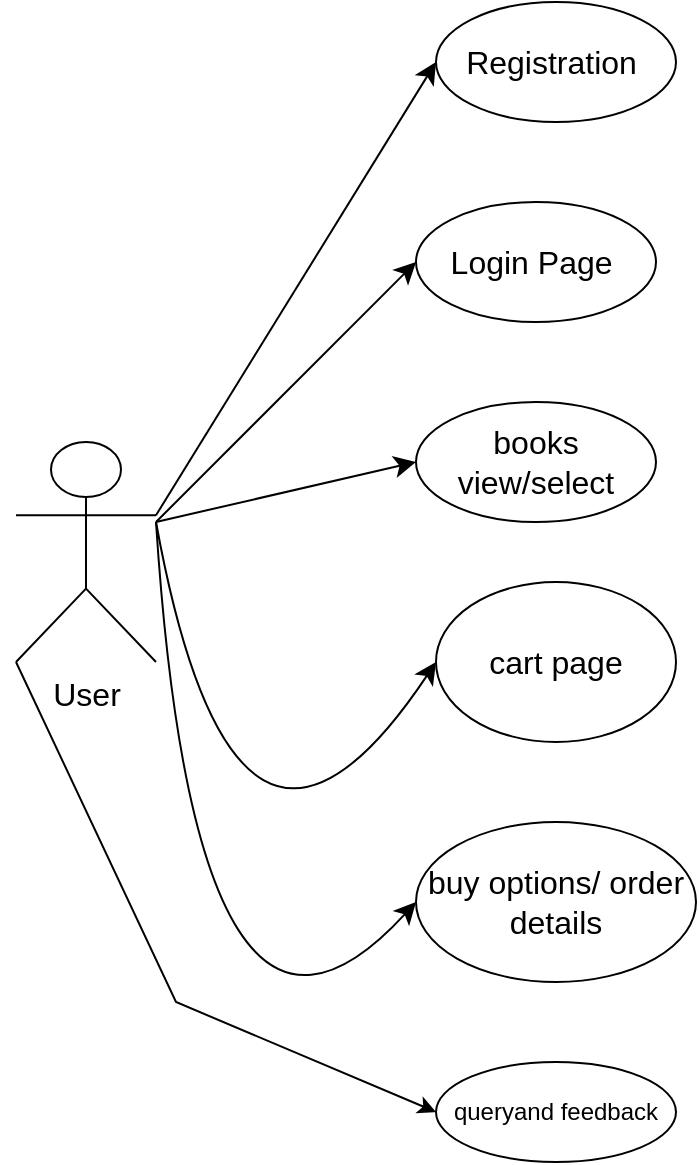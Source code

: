 <mxfile version="23.0.2" type="google" pages="5">
  <diagram name="user case " id="qxaeOXRIWwVSj8D06jVs">
    <mxGraphModel dx="1615" dy="803" grid="1" gridSize="10" guides="1" tooltips="1" connect="1" arrows="1" fold="1" page="1" pageScale="1" pageWidth="850" pageHeight="1100" math="0" shadow="0">
      <root>
        <mxCell id="0" />
        <mxCell id="1" parent="0" />
        <mxCell id="cQHYP8qSmKtwm99t56ml-1" value="User&lt;br&gt;" style="shape=umlActor;verticalLabelPosition=bottom;verticalAlign=top;html=1;outlineConnect=0;fontSize=16;" vertex="1" parent="1">
          <mxGeometry x="60" y="370" width="70" height="110" as="geometry" />
        </mxCell>
        <mxCell id="cQHYP8qSmKtwm99t56ml-2" value="Login Page&amp;nbsp;" style="ellipse;whiteSpace=wrap;html=1;fontSize=16;" vertex="1" parent="1">
          <mxGeometry x="260" y="250" width="120" height="60" as="geometry" />
        </mxCell>
        <mxCell id="cQHYP8qSmKtwm99t56ml-3" value="books view/select" style="ellipse;whiteSpace=wrap;html=1;fontSize=16;" vertex="1" parent="1">
          <mxGeometry x="260" y="350" width="120" height="60" as="geometry" />
        </mxCell>
        <mxCell id="cQHYP8qSmKtwm99t56ml-5" value="Registration&amp;nbsp;" style="ellipse;whiteSpace=wrap;html=1;fontSize=16;" vertex="1" parent="1">
          <mxGeometry x="270" y="150" width="120" height="60" as="geometry" />
        </mxCell>
        <mxCell id="cQHYP8qSmKtwm99t56ml-7" value="cart page" style="ellipse;whiteSpace=wrap;html=1;fontSize=16;" vertex="1" parent="1">
          <mxGeometry x="270" y="440" width="120" height="80" as="geometry" />
        </mxCell>
        <mxCell id="cQHYP8qSmKtwm99t56ml-9" value="buy options/ order details" style="ellipse;whiteSpace=wrap;html=1;fontSize=16;" vertex="1" parent="1">
          <mxGeometry x="260" y="560" width="140" height="80" as="geometry" />
        </mxCell>
        <mxCell id="cQHYP8qSmKtwm99t56ml-10" value="" style="endArrow=classic;html=1;rounded=0;fontSize=12;startSize=8;endSize=8;curved=1;exitX=1;exitY=0.333;exitDx=0;exitDy=0;exitPerimeter=0;entryX=0;entryY=0.5;entryDx=0;entryDy=0;" edge="1" parent="1" source="cQHYP8qSmKtwm99t56ml-1" target="cQHYP8qSmKtwm99t56ml-5">
          <mxGeometry width="50" height="50" relative="1" as="geometry">
            <mxPoint x="240" y="600" as="sourcePoint" />
            <mxPoint x="290" y="550" as="targetPoint" />
          </mxGeometry>
        </mxCell>
        <mxCell id="cQHYP8qSmKtwm99t56ml-11" value="" style="endArrow=classic;html=1;rounded=0;fontSize=12;startSize=8;endSize=8;curved=1;entryX=0;entryY=0.5;entryDx=0;entryDy=0;" edge="1" parent="1" target="cQHYP8qSmKtwm99t56ml-2">
          <mxGeometry width="50" height="50" relative="1" as="geometry">
            <mxPoint x="130" y="410" as="sourcePoint" />
            <mxPoint x="290" y="550" as="targetPoint" />
          </mxGeometry>
        </mxCell>
        <mxCell id="cQHYP8qSmKtwm99t56ml-12" value="" style="endArrow=classic;html=1;rounded=0;fontSize=12;startSize=8;endSize=8;curved=1;entryX=0;entryY=0.5;entryDx=0;entryDy=0;" edge="1" parent="1" target="cQHYP8qSmKtwm99t56ml-3">
          <mxGeometry width="50" height="50" relative="1" as="geometry">
            <mxPoint x="130" y="410" as="sourcePoint" />
            <mxPoint x="280" y="500" as="targetPoint" />
          </mxGeometry>
        </mxCell>
        <mxCell id="cQHYP8qSmKtwm99t56ml-15" value="" style="endArrow=classic;html=1;rounded=0;fontSize=12;startSize=8;endSize=8;curved=1;entryX=0;entryY=0.5;entryDx=0;entryDy=0;" edge="1" parent="1" target="cQHYP8qSmKtwm99t56ml-7">
          <mxGeometry width="50" height="50" relative="1" as="geometry">
            <mxPoint x="130" y="410" as="sourcePoint" />
            <mxPoint x="280" y="370" as="targetPoint" />
            <Array as="points">
              <mxPoint x="170" y="630" />
            </Array>
          </mxGeometry>
        </mxCell>
        <mxCell id="cQHYP8qSmKtwm99t56ml-17" value="" style="endArrow=classic;html=1;rounded=0;fontSize=12;startSize=8;endSize=8;curved=1;entryX=0;entryY=0.5;entryDx=0;entryDy=0;" edge="1" parent="1" target="cQHYP8qSmKtwm99t56ml-9">
          <mxGeometry width="50" height="50" relative="1" as="geometry">
            <mxPoint x="130" y="410" as="sourcePoint" />
            <mxPoint x="320" y="380" as="targetPoint" />
            <Array as="points">
              <mxPoint x="150" y="720" />
            </Array>
          </mxGeometry>
        </mxCell>
        <mxCell id="cQHYP8qSmKtwm99t56ml-20" value="queryand feedback" style="ellipse;whiteSpace=wrap;html=1;" vertex="1" parent="1">
          <mxGeometry x="270" y="680" width="120" height="50" as="geometry" />
        </mxCell>
        <mxCell id="cQHYP8qSmKtwm99t56ml-21" value="" style="endArrow=classic;html=1;rounded=0;exitX=0;exitY=1;exitDx=0;exitDy=0;exitPerimeter=0;entryX=0;entryY=0.5;entryDx=0;entryDy=0;" edge="1" parent="1" source="cQHYP8qSmKtwm99t56ml-1" target="cQHYP8qSmKtwm99t56ml-20">
          <mxGeometry width="50" height="50" relative="1" as="geometry">
            <mxPoint x="360" y="840" as="sourcePoint" />
            <mxPoint x="410" y="790" as="targetPoint" />
            <Array as="points">
              <mxPoint x="140" y="650" />
            </Array>
          </mxGeometry>
        </mxCell>
      </root>
    </mxGraphModel>
  </diagram>
  <diagram id="SgECoKD1I7QHSmbnuy57" name="admin case">
    <mxGraphModel dx="1313" dy="653" grid="1" gridSize="10" guides="1" tooltips="1" connect="1" arrows="1" fold="1" page="1" pageScale="1" pageWidth="850" pageHeight="1100" math="0" shadow="0">
      <root>
        <mxCell id="0" />
        <mxCell id="1" parent="0" />
        <mxCell id="FR5zJX_wTx5WY6ay74M1-1" value="ADMIN" style="shape=umlActor;verticalLabelPosition=bottom;verticalAlign=top;html=1;outlineConnect=0;fontSize=16;" vertex="1" parent="1">
          <mxGeometry x="60" y="370" width="70" height="110" as="geometry" />
        </mxCell>
        <mxCell id="FR5zJX_wTx5WY6ay74M1-2" value="books manage" style="ellipse;whiteSpace=wrap;html=1;fontSize=16;" vertex="1" parent="1">
          <mxGeometry x="300" y="270" width="120" height="60" as="geometry" />
        </mxCell>
        <mxCell id="FR5zJX_wTx5WY6ay74M1-3" value="orders view" style="ellipse;whiteSpace=wrap;html=1;fontSize=16;" vertex="1" parent="1">
          <mxGeometry x="300" y="360" width="120" height="60" as="geometry" />
        </mxCell>
        <mxCell id="FR5zJX_wTx5WY6ay74M1-4" value="feedback manage" style="ellipse;whiteSpace=wrap;html=1;fontSize=16;" vertex="1" parent="1">
          <mxGeometry x="290" y="480" width="120" height="60" as="geometry" />
        </mxCell>
        <mxCell id="FR5zJX_wTx5WY6ay74M1-5" value="View/ update users" style="ellipse;whiteSpace=wrap;html=1;fontSize=16;" vertex="1" parent="1">
          <mxGeometry x="305" y="160" width="120" height="60" as="geometry" />
        </mxCell>
        <mxCell id="FR5zJX_wTx5WY6ay74M1-10" value="" style="endArrow=classic;html=1;rounded=0;fontSize=12;startSize=8;endSize=8;curved=1;exitX=1;exitY=0.333;exitDx=0;exitDy=0;exitPerimeter=0;entryX=0;entryY=0.5;entryDx=0;entryDy=0;" edge="1" parent="1" source="FR5zJX_wTx5WY6ay74M1-1" target="FR5zJX_wTx5WY6ay74M1-5">
          <mxGeometry width="50" height="50" relative="1" as="geometry">
            <mxPoint x="240" y="600" as="sourcePoint" />
            <mxPoint x="290" y="550" as="targetPoint" />
          </mxGeometry>
        </mxCell>
        <mxCell id="FR5zJX_wTx5WY6ay74M1-11" value="" style="endArrow=classic;html=1;rounded=0;fontSize=12;startSize=8;endSize=8;curved=1;entryX=0;entryY=0.5;entryDx=0;entryDy=0;" edge="1" parent="1" target="FR5zJX_wTx5WY6ay74M1-2">
          <mxGeometry width="50" height="50" relative="1" as="geometry">
            <mxPoint x="130" y="410" as="sourcePoint" />
            <mxPoint x="290" y="550" as="targetPoint" />
          </mxGeometry>
        </mxCell>
        <mxCell id="FR5zJX_wTx5WY6ay74M1-12" value="" style="endArrow=classic;html=1;rounded=0;fontSize=12;startSize=8;endSize=8;curved=1;entryX=0;entryY=0.5;entryDx=0;entryDy=0;" edge="1" parent="1" target="FR5zJX_wTx5WY6ay74M1-3">
          <mxGeometry width="50" height="50" relative="1" as="geometry">
            <mxPoint x="130" y="410" as="sourcePoint" />
            <mxPoint x="280" y="500" as="targetPoint" />
          </mxGeometry>
        </mxCell>
        <mxCell id="FR5zJX_wTx5WY6ay74M1-13" value="" style="endArrow=classic;html=1;rounded=0;fontSize=12;startSize=8;endSize=8;curved=1;entryX=0.083;entryY=0.5;entryDx=0;entryDy=0;entryPerimeter=0;" edge="1" parent="1" target="FR5zJX_wTx5WY6ay74M1-4">
          <mxGeometry width="50" height="50" relative="1" as="geometry">
            <mxPoint x="130" y="410" as="sourcePoint" />
            <mxPoint x="280" y="500" as="targetPoint" />
            <Array as="points">
              <mxPoint x="170" y="470" />
            </Array>
          </mxGeometry>
        </mxCell>
      </root>
    </mxGraphModel>
  </diagram>
  <diagram id="h7kug4JO-qbkbX6gM39D" name="0 level">
    <mxGraphModel dx="2600" dy="1970" grid="1" gridSize="10" guides="1" tooltips="1" connect="1" arrows="1" fold="1" page="1" pageScale="1" pageWidth="850" pageHeight="1100" math="0" shadow="0">
      <root>
        <mxCell id="0" />
        <mxCell id="1" parent="0" />
        <mxCell id="n3OnnETdSlyoOCRthelr-127" value="Database&amp;nbsp;" style="ellipse;whiteSpace=wrap;html=1;fontSize=16;" vertex="1" parent="1">
          <mxGeometry x="-100" y="-600" width="170" height="100" as="geometry" />
        </mxCell>
        <mxCell id="n3OnnETdSlyoOCRthelr-128" value="" style="endArrow=classic;html=1;rounded=0;fontSize=12;startSize=8;endSize=8;curved=1;exitX=0.5;exitY=0;exitDx=0;exitDy=0;entryX=0.5;entryY=0;entryDx=0;entryDy=0;" edge="1" parent="1" source="n3OnnETdSlyoOCRthelr-134" target="n3OnnETdSlyoOCRthelr-127">
          <mxGeometry width="50" height="50" relative="1" as="geometry">
            <mxPoint x="-485" y="-610" as="sourcePoint" />
            <mxPoint x="-290" y="-440" as="targetPoint" />
            <Array as="points">
              <mxPoint x="-230" y="-710" />
            </Array>
          </mxGeometry>
        </mxCell>
        <mxCell id="n3OnnETdSlyoOCRthelr-129" value="Registration&amp;nbsp;" style="edgeLabel;html=1;align=center;verticalAlign=middle;resizable=0;points=[];fontSize=16;" connectable="0" vertex="1" parent="n3OnnETdSlyoOCRthelr-128">
          <mxGeometry x="-0.151" y="-39" relative="1" as="geometry">
            <mxPoint x="-1" as="offset" />
          </mxGeometry>
        </mxCell>
        <mxCell id="n3OnnETdSlyoOCRthelr-130" value="" style="endArrow=classic;html=1;rounded=0;fontSize=12;startSize=8;endSize=8;curved=1;exitX=0.5;exitY=1;exitDx=0;exitDy=0;entryX=0.5;entryY=1;entryDx=0;entryDy=0;" edge="1" parent="1" source="n3OnnETdSlyoOCRthelr-127" target="n3OnnETdSlyoOCRthelr-134">
          <mxGeometry width="50" height="50" relative="1" as="geometry">
            <mxPoint x="-485" y="-530" as="sourcePoint" />
            <mxPoint x="-420" y="-330" as="targetPoint" />
            <Array as="points">
              <mxPoint x="-270" y="-440" />
            </Array>
          </mxGeometry>
        </mxCell>
        <mxCell id="n3OnnETdSlyoOCRthelr-131" value="Validation/Authentication&amp;nbsp;" style="edgeLabel;html=1;align=center;verticalAlign=middle;resizable=0;points=[];fontSize=16;" connectable="0" vertex="1" parent="n3OnnETdSlyoOCRthelr-130">
          <mxGeometry x="-0.008" y="18" relative="1" as="geometry">
            <mxPoint as="offset" />
          </mxGeometry>
        </mxCell>
        <mxCell id="n3OnnETdSlyoOCRthelr-132" value="" style="endArrow=classic;html=1;rounded=0;fontSize=12;startSize=8;endSize=8;curved=1;exitX=0.75;exitY=1;exitDx=0;exitDy=0;entryX=1;entryY=1;entryDx=0;entryDy=0;" edge="1" parent="1" source="n3OnnETdSlyoOCRthelr-135" target="n3OnnETdSlyoOCRthelr-127">
          <mxGeometry width="50" height="50" relative="1" as="geometry">
            <mxPoint x="410.0" y="-515" as="sourcePoint" />
            <mxPoint x="160" y="-340" as="targetPoint" />
            <Array as="points">
              <mxPoint x="240" y="-410" />
            </Array>
          </mxGeometry>
        </mxCell>
        <mxCell id="n3OnnETdSlyoOCRthelr-133" value="Response&amp;nbsp;" style="edgeLabel;html=1;align=center;verticalAlign=middle;resizable=0;points=[];fontSize=16;" connectable="0" vertex="1" parent="n3OnnETdSlyoOCRthelr-132">
          <mxGeometry x="0.13" y="-22" relative="1" as="geometry">
            <mxPoint x="-1" as="offset" />
          </mxGeometry>
        </mxCell>
        <mxCell id="n3OnnETdSlyoOCRthelr-134" value="User/ Client&amp;nbsp;" style="rounded=0;whiteSpace=wrap;html=1;fontSize=16;" vertex="1" parent="1">
          <mxGeometry x="-550" y="-600" width="120" height="60" as="geometry" />
        </mxCell>
        <mxCell id="n3OnnETdSlyoOCRthelr-135" value="Admin&amp;nbsp;" style="rounded=0;whiteSpace=wrap;html=1;fontSize=16;" vertex="1" parent="1">
          <mxGeometry x="300" y="-610" width="140" height="80" as="geometry" />
        </mxCell>
        <mxCell id="n3OnnETdSlyoOCRthelr-136" value="" style="endArrow=classic;html=1;rounded=0;fontSize=12;startSize=8;endSize=8;curved=1;exitX=1;exitY=0;exitDx=0;exitDy=0;entryX=0.5;entryY=0;entryDx=0;entryDy=0;" edge="1" parent="1" source="n3OnnETdSlyoOCRthelr-127" target="n3OnnETdSlyoOCRthelr-135">
          <mxGeometry width="50" height="50" relative="1" as="geometry">
            <mxPoint x="140" y="-310" as="sourcePoint" />
            <mxPoint x="390" y="-610" as="targetPoint" />
            <Array as="points">
              <mxPoint x="140" y="-630" />
              <mxPoint x="210" y="-640" />
            </Array>
          </mxGeometry>
        </mxCell>
        <mxCell id="n3OnnETdSlyoOCRthelr-137" value="User details&amp;nbsp;" style="edgeLabel;html=1;align=center;verticalAlign=middle;resizable=0;points=[];fontSize=16;" connectable="0" vertex="1" parent="n3OnnETdSlyoOCRthelr-136">
          <mxGeometry x="-0.185" y="13" relative="1" as="geometry">
            <mxPoint as="offset" />
          </mxGeometry>
        </mxCell>
        <mxCell id="n3OnnETdSlyoOCRthelr-138" value="User" style="rounded=0;whiteSpace=wrap;html=1;fontSize=16;" vertex="1" parent="1">
          <mxGeometry x="-540" y="-320" width="120" height="60" as="geometry" />
        </mxCell>
        <mxCell id="n3OnnETdSlyoOCRthelr-139" value="Database&amp;nbsp;" style="ellipse;whiteSpace=wrap;html=1;fontSize=16;" vertex="1" parent="1">
          <mxGeometry x="-50" y="-330" width="120" height="80" as="geometry" />
        </mxCell>
        <mxCell id="n3OnnETdSlyoOCRthelr-140" value="Admin&amp;nbsp;" style="rounded=0;whiteSpace=wrap;html=1;fontSize=16;" vertex="1" parent="1">
          <mxGeometry x="330" y="-320" width="120" height="60" as="geometry" />
        </mxCell>
        <mxCell id="n3OnnETdSlyoOCRthelr-141" value="" style="endArrow=classic;html=1;rounded=0;fontSize=12;startSize=8;endSize=8;curved=1;exitX=0.75;exitY=0;exitDx=0;exitDy=0;entryX=0.5;entryY=0;entryDx=0;entryDy=0;" edge="1" parent="1" source="n3OnnETdSlyoOCRthelr-138" target="n3OnnETdSlyoOCRthelr-139">
          <mxGeometry width="50" height="50" relative="1" as="geometry">
            <mxPoint x="-220" y="-200" as="sourcePoint" />
            <mxPoint x="-170" y="-250" as="targetPoint" />
            <Array as="points">
              <mxPoint x="-240" y="-350" />
            </Array>
          </mxGeometry>
        </mxCell>
        <mxCell id="n3OnnETdSlyoOCRthelr-142" value="books details&amp;nbsp;" style="edgeLabel;html=1;align=center;verticalAlign=middle;resizable=0;points=[];fontSize=16;" connectable="0" vertex="1" parent="n3OnnETdSlyoOCRthelr-141">
          <mxGeometry x="-0.165" y="-19" relative="1" as="geometry">
            <mxPoint x="-1" as="offset" />
          </mxGeometry>
        </mxCell>
        <mxCell id="n3OnnETdSlyoOCRthelr-143" value="" style="endArrow=classic;html=1;rounded=0;fontSize=12;startSize=8;endSize=8;curved=1;entryX=0.5;entryY=1;entryDx=0;entryDy=0;exitX=0.5;exitY=1;exitDx=0;exitDy=0;" edge="1" parent="1" source="n3OnnETdSlyoOCRthelr-139" target="n3OnnETdSlyoOCRthelr-138">
          <mxGeometry width="50" height="50" relative="1" as="geometry">
            <mxPoint x="-240" y="-70" as="sourcePoint" />
            <mxPoint x="-140" y="-350" as="targetPoint" />
            <Array as="points">
              <mxPoint x="-240" y="-190" />
            </Array>
          </mxGeometry>
        </mxCell>
        <mxCell id="n3OnnETdSlyoOCRthelr-144" value="Information of product&amp;nbsp;" style="edgeLabel;html=1;align=center;verticalAlign=middle;resizable=0;points=[];fontSize=16;" connectable="0" vertex="1" parent="n3OnnETdSlyoOCRthelr-143">
          <mxGeometry x="0.254" y="-12" relative="1" as="geometry">
            <mxPoint as="offset" />
          </mxGeometry>
        </mxCell>
        <mxCell id="n3OnnETdSlyoOCRthelr-145" value="" style="endArrow=classic;html=1;rounded=0;fontSize=12;startSize=8;endSize=8;curved=1;exitX=1;exitY=0;exitDx=0;exitDy=0;entryX=0.75;entryY=0;entryDx=0;entryDy=0;" edge="1" parent="1" source="n3OnnETdSlyoOCRthelr-139" target="n3OnnETdSlyoOCRthelr-140">
          <mxGeometry width="50" height="50" relative="1" as="geometry">
            <mxPoint x="60" y="-340" as="sourcePoint" />
            <mxPoint x="110" y="-390" as="targetPoint" />
            <Array as="points">
              <mxPoint x="140" y="-380" />
            </Array>
          </mxGeometry>
        </mxCell>
        <mxCell id="n3OnnETdSlyoOCRthelr-146" value="Request&amp;nbsp;" style="edgeLabel;html=1;align=center;verticalAlign=middle;resizable=0;points=[];fontSize=16;" connectable="0" vertex="1" parent="n3OnnETdSlyoOCRthelr-145">
          <mxGeometry x="-0.097" y="-33" relative="1" as="geometry">
            <mxPoint as="offset" />
          </mxGeometry>
        </mxCell>
        <mxCell id="n3OnnETdSlyoOCRthelr-147" value="" style="endArrow=classic;html=1;rounded=0;fontSize=12;startSize=8;endSize=8;curved=1;entryX=1;entryY=1;entryDx=0;entryDy=0;exitX=0.5;exitY=1;exitDx=0;exitDy=0;" edge="1" parent="1" source="n3OnnETdSlyoOCRthelr-140" target="n3OnnETdSlyoOCRthelr-139">
          <mxGeometry width="50" height="50" relative="1" as="geometry">
            <mxPoint x="380" y="-220" as="sourcePoint" />
            <mxPoint x="110" y="-390" as="targetPoint" />
            <Array as="points">
              <mxPoint x="220" y="-210" />
            </Array>
          </mxGeometry>
        </mxCell>
        <mxCell id="n3OnnETdSlyoOCRthelr-148" value="Respond&amp;nbsp;" style="edgeLabel;html=1;align=center;verticalAlign=middle;resizable=0;points=[];fontSize=16;" connectable="0" vertex="1" parent="n3OnnETdSlyoOCRthelr-147">
          <mxGeometry x="0.3" y="5" relative="1" as="geometry">
            <mxPoint x="1" as="offset" />
          </mxGeometry>
        </mxCell>
        <mxCell id="n3OnnETdSlyoOCRthelr-149" value="User&amp;nbsp;" style="rounded=0;whiteSpace=wrap;html=1;fontSize=16;" vertex="1" parent="1">
          <mxGeometry x="-540" y="-10" width="120" height="60" as="geometry" />
        </mxCell>
        <mxCell id="n3OnnETdSlyoOCRthelr-150" value="Database&amp;nbsp;" style="ellipse;whiteSpace=wrap;html=1;fontSize=16;" vertex="1" parent="1">
          <mxGeometry x="-60" y="-20" width="120" height="80" as="geometry" />
        </mxCell>
        <mxCell id="n3OnnETdSlyoOCRthelr-151" value="Admin&amp;nbsp;" style="rounded=0;whiteSpace=wrap;html=1;fontSize=16;" vertex="1" parent="1">
          <mxGeometry x="340" y="-10" width="120" height="60" as="geometry" />
        </mxCell>
        <mxCell id="n3OnnETdSlyoOCRthelr-152" value="" style="endArrow=classic;html=1;rounded=0;fontSize=12;startSize=8;endSize=8;curved=1;exitX=0.5;exitY=0;exitDx=0;exitDy=0;entryX=0.5;entryY=0;entryDx=0;entryDy=0;" edge="1" parent="1" source="n3OnnETdSlyoOCRthelr-149" target="n3OnnETdSlyoOCRthelr-150">
          <mxGeometry width="50" height="50" relative="1" as="geometry">
            <mxPoint x="-230" as="sourcePoint" />
            <mxPoint x="-180" y="-50" as="targetPoint" />
            <Array as="points">
              <mxPoint x="-240" y="-80" />
            </Array>
          </mxGeometry>
        </mxCell>
        <mxCell id="n3OnnETdSlyoOCRthelr-153" value="Material availability&amp;nbsp;" style="edgeLabel;html=1;align=center;verticalAlign=middle;resizable=0;points=[];fontSize=16;" connectable="0" vertex="1" parent="n3OnnETdSlyoOCRthelr-152">
          <mxGeometry x="-0.043" y="-1" relative="1" as="geometry">
            <mxPoint as="offset" />
          </mxGeometry>
        </mxCell>
        <mxCell id="n3OnnETdSlyoOCRthelr-154" value="" style="endArrow=classic;html=1;rounded=0;fontSize=12;startSize=8;endSize=8;curved=1;entryX=0.5;entryY=1;entryDx=0;entryDy=0;exitX=0.5;exitY=1;exitDx=0;exitDy=0;" edge="1" parent="1" source="n3OnnETdSlyoOCRthelr-150" target="n3OnnETdSlyoOCRthelr-149">
          <mxGeometry width="50" height="50" relative="1" as="geometry">
            <mxPoint x="-200" as="sourcePoint" />
            <mxPoint x="-150" y="-50" as="targetPoint" />
            <Array as="points">
              <mxPoint x="-260" y="100" />
            </Array>
          </mxGeometry>
        </mxCell>
        <mxCell id="n3OnnETdSlyoOCRthelr-155" value="Status&amp;nbsp;" style="edgeLabel;html=1;align=center;verticalAlign=middle;resizable=0;points=[];fontSize=16;" connectable="0" vertex="1" parent="n3OnnETdSlyoOCRthelr-154">
          <mxGeometry x="0.015" y="-26" relative="1" as="geometry">
            <mxPoint as="offset" />
          </mxGeometry>
        </mxCell>
        <mxCell id="n3OnnETdSlyoOCRthelr-156" value="" style="endArrow=classic;html=1;rounded=0;fontSize=12;startSize=8;endSize=8;curved=1;exitX=1;exitY=0;exitDx=0;exitDy=0;entryX=0.5;entryY=0;entryDx=0;entryDy=0;" edge="1" parent="1" source="n3OnnETdSlyoOCRthelr-150" target="n3OnnETdSlyoOCRthelr-151">
          <mxGeometry width="50" height="50" relative="1" as="geometry">
            <mxPoint x="70" as="sourcePoint" />
            <mxPoint x="270" y="-50" as="targetPoint" />
            <Array as="points">
              <mxPoint x="200" y="-60" />
            </Array>
          </mxGeometry>
        </mxCell>
        <mxCell id="n3OnnETdSlyoOCRthelr-157" value="Enquiry&amp;nbsp;" style="edgeLabel;html=1;align=center;verticalAlign=middle;resizable=0;points=[];fontSize=16;" connectable="0" vertex="1" parent="n3OnnETdSlyoOCRthelr-156">
          <mxGeometry x="-0.17" y="-11" relative="1" as="geometry">
            <mxPoint x="1" as="offset" />
          </mxGeometry>
        </mxCell>
        <mxCell id="n3OnnETdSlyoOCRthelr-158" value="Updates&amp;nbsp;" style="endArrow=classic;html=1;rounded=0;fontSize=12;startSize=8;endSize=8;curved=1;exitX=0.5;exitY=1;exitDx=0;exitDy=0;entryX=1;entryY=1;entryDx=0;entryDy=0;" edge="1" parent="1" source="n3OnnETdSlyoOCRthelr-151" target="n3OnnETdSlyoOCRthelr-150">
          <mxGeometry width="50" height="50" relative="1" as="geometry">
            <mxPoint x="220" as="sourcePoint" />
            <mxPoint x="10" y="70" as="targetPoint" />
            <Array as="points">
              <mxPoint x="200" y="80" />
            </Array>
          </mxGeometry>
        </mxCell>
        <mxCell id="n3OnnETdSlyoOCRthelr-159" value="User&amp;nbsp;" style="rounded=0;whiteSpace=wrap;html=1;fontSize=16;" vertex="1" parent="1">
          <mxGeometry x="-530" y="280" width="120" height="60" as="geometry" />
        </mxCell>
        <mxCell id="n3OnnETdSlyoOCRthelr-160" value="Database&amp;nbsp;" style="ellipse;whiteSpace=wrap;html=1;fontSize=16;" vertex="1" parent="1">
          <mxGeometry x="-75" y="260" width="120" height="80" as="geometry" />
        </mxCell>
        <mxCell id="n3OnnETdSlyoOCRthelr-161" value="Admin&amp;nbsp;" style="rounded=0;whiteSpace=wrap;html=1;fontSize=16;" vertex="1" parent="1">
          <mxGeometry x="340" y="270" width="120" height="60" as="geometry" />
        </mxCell>
        <mxCell id="n3OnnETdSlyoOCRthelr-162" value="" style="endArrow=classic;html=1;rounded=0;fontSize=12;startSize=8;endSize=8;curved=1;exitX=0.5;exitY=0;exitDx=0;exitDy=0;entryX=0.5;entryY=0;entryDx=0;entryDy=0;" edge="1" parent="1" source="n3OnnETdSlyoOCRthelr-159" target="n3OnnETdSlyoOCRthelr-160">
          <mxGeometry width="50" height="50" relative="1" as="geometry">
            <mxPoint x="-210" y="130" as="sourcePoint" />
            <mxPoint x="-160" y="80" as="targetPoint" />
            <Array as="points">
              <mxPoint x="-250" y="220" />
            </Array>
          </mxGeometry>
        </mxCell>
        <mxCell id="n3OnnETdSlyoOCRthelr-163" value="Feedback&amp;nbsp;" style="edgeLabel;html=1;align=center;verticalAlign=middle;resizable=0;points=[];fontSize=16;" connectable="0" vertex="1" parent="n3OnnETdSlyoOCRthelr-162">
          <mxGeometry x="-0.153" y="-16" relative="1" as="geometry">
            <mxPoint x="-1" as="offset" />
          </mxGeometry>
        </mxCell>
        <mxCell id="n3OnnETdSlyoOCRthelr-164" value="Information&amp;nbsp;" style="endArrow=classic;html=1;rounded=0;fontSize=12;startSize=8;endSize=8;curved=1;exitX=1;exitY=0;exitDx=0;exitDy=0;entryX=0.75;entryY=0;entryDx=0;entryDy=0;" edge="1" parent="1" source="n3OnnETdSlyoOCRthelr-160" target="n3OnnETdSlyoOCRthelr-161">
          <mxGeometry width="50" height="50" relative="1" as="geometry">
            <mxPoint x="10" y="250" as="sourcePoint" />
            <mxPoint x="90" y="130" as="targetPoint" />
            <Array as="points">
              <mxPoint x="180" y="180" />
            </Array>
          </mxGeometry>
        </mxCell>
        <mxCell id="n3OnnETdSlyoOCRthelr-165" value="" style="endArrow=classic;html=1;rounded=0;fontSize=12;startSize=8;endSize=8;curved=1;entryX=0.5;entryY=1;entryDx=0;entryDy=0;exitX=0.75;exitY=1;exitDx=0;exitDy=0;" edge="1" parent="1" source="n3OnnETdSlyoOCRthelr-161" target="n3OnnETdSlyoOCRthelr-160">
          <mxGeometry width="50" height="50" relative="1" as="geometry">
            <mxPoint x="400" y="350" as="sourcePoint" />
            <mxPoint x="140" y="220" as="targetPoint" />
            <Array as="points">
              <mxPoint x="200" y="410" />
            </Array>
          </mxGeometry>
        </mxCell>
        <mxCell id="n3OnnETdSlyoOCRthelr-166" value="" style="endArrow=classic;html=1;rounded=0;fontSize=12;startSize=8;endSize=8;curved=1;entryX=0.25;entryY=1;entryDx=0;entryDy=0;" edge="1" parent="1" target="n3OnnETdSlyoOCRthelr-159">
          <mxGeometry width="50" height="50" relative="1" as="geometry">
            <mxPoint x="-50" y="330" as="sourcePoint" />
            <mxPoint x="-210" y="230" as="targetPoint" />
            <Array as="points">
              <mxPoint x="-290" y="430" />
            </Array>
          </mxGeometry>
        </mxCell>
        <mxCell id="n3OnnETdSlyoOCRthelr-167" value="Changes&amp;nbsp;" style="edgeLabel;html=1;align=center;verticalAlign=middle;resizable=0;points=[];fontSize=16;" connectable="0" vertex="1" parent="n3OnnETdSlyoOCRthelr-166">
          <mxGeometry x="0.201" y="-10" relative="1" as="geometry">
            <mxPoint x="-1" as="offset" />
          </mxGeometry>
        </mxCell>
        <mxCell id="n3OnnETdSlyoOCRthelr-168" value="Maintenance&amp;nbsp;" style="text;html=1;align=center;verticalAlign=middle;resizable=0;points=[];autosize=1;strokeColor=none;fillColor=none;fontSize=16;" vertex="1" parent="1">
          <mxGeometry x="131" y="338" width="120" height="30" as="geometry" />
        </mxCell>
      </root>
    </mxGraphModel>
  </diagram>
  <diagram id="LmTzAr_gyi4tF9EF7zwY" name="1 level">
    <mxGraphModel dx="2250" dy="1796" grid="1" gridSize="10" guides="1" tooltips="1" connect="1" arrows="1" fold="1" page="1" pageScale="1" pageWidth="850" pageHeight="1100" math="0" shadow="0">
      <root>
        <mxCell id="0" />
        <mxCell id="1" parent="0" />
        <mxCell id="cSwPg_l11MIlLB-0RX7O-1" value="Database&amp;nbsp;" style="ellipse;whiteSpace=wrap;html=1;fontSize=16;" vertex="1" parent="1">
          <mxGeometry x="-110" y="-610" width="170" height="100" as="geometry" />
        </mxCell>
        <mxCell id="cSwPg_l11MIlLB-0RX7O-2" value="" style="endArrow=classic;html=1;rounded=0;fontSize=12;startSize=8;endSize=8;curved=1;exitX=0.5;exitY=0;exitDx=0;exitDy=0;entryX=0.5;entryY=0;entryDx=0;entryDy=0;" edge="1" parent="1" target="cSwPg_l11MIlLB-0RX7O-1">
          <mxGeometry width="50" height="50" relative="1" as="geometry">
            <mxPoint x="-500" y="-610.0" as="sourcePoint" />
            <mxPoint x="-300" y="-450" as="targetPoint" />
            <Array as="points">
              <mxPoint x="-240" y="-720" />
            </Array>
          </mxGeometry>
        </mxCell>
        <mxCell id="cSwPg_l11MIlLB-0RX7O-3" value="Register details&amp;nbsp;" style="edgeLabel;html=1;align=center;verticalAlign=middle;resizable=0;points=[];fontSize=16;" connectable="0" vertex="1" parent="cSwPg_l11MIlLB-0RX7O-2">
          <mxGeometry x="-0.151" y="-39" relative="1" as="geometry">
            <mxPoint x="-1" as="offset" />
          </mxGeometry>
        </mxCell>
        <mxCell id="cSwPg_l11MIlLB-0RX7O-4" value="" style="endArrow=classic;html=1;rounded=0;fontSize=12;startSize=8;endSize=8;curved=1;exitX=0.417;exitY=1;exitDx=0;exitDy=0;entryX=1;entryY=1;entryDx=0;entryDy=0;exitPerimeter=0;" edge="1" parent="1" source="cSwPg_l11MIlLB-0RX7O-35" target="cSwPg_l11MIlLB-0RX7O-1">
          <mxGeometry width="50" height="50" relative="1" as="geometry">
            <mxPoint x="395" y="-540" as="sourcePoint" />
            <mxPoint x="150" y="-350" as="targetPoint" />
            <Array as="points">
              <mxPoint x="230" y="-420" />
            </Array>
          </mxGeometry>
        </mxCell>
        <mxCell id="cSwPg_l11MIlLB-0RX7O-5" value="Response&amp;nbsp;" style="edgeLabel;html=1;align=center;verticalAlign=middle;resizable=0;points=[];fontSize=16;" connectable="0" vertex="1" parent="cSwPg_l11MIlLB-0RX7O-4">
          <mxGeometry x="0.13" y="-22" relative="1" as="geometry">
            <mxPoint x="-1" as="offset" />
          </mxGeometry>
        </mxCell>
        <mxCell id="cSwPg_l11MIlLB-0RX7O-6" value="" style="endArrow=classic;html=1;rounded=0;fontSize=12;startSize=8;endSize=8;curved=1;exitX=1;exitY=0;exitDx=0;exitDy=0;entryX=0.25;entryY=0;entryDx=0;entryDy=0;" edge="1" parent="1" source="cSwPg_l11MIlLB-0RX7O-1" target="cSwPg_l11MIlLB-0RX7O-35">
          <mxGeometry width="50" height="50" relative="1" as="geometry">
            <mxPoint x="130" y="-320" as="sourcePoint" />
            <mxPoint x="360" y="-620" as="targetPoint" />
            <Array as="points">
              <mxPoint x="130" y="-640" />
              <mxPoint x="200" y="-650" />
            </Array>
          </mxGeometry>
        </mxCell>
        <mxCell id="cSwPg_l11MIlLB-0RX7O-7" value="Data register&amp;nbsp;" style="edgeLabel;html=1;align=center;verticalAlign=middle;resizable=0;points=[];fontSize=16;" vertex="1" connectable="0" parent="cSwPg_l11MIlLB-0RX7O-6">
          <mxGeometry x="-0.185" y="13" relative="1" as="geometry">
            <mxPoint as="offset" />
          </mxGeometry>
        </mxCell>
        <mxCell id="cSwPg_l11MIlLB-0RX7O-8" value="Database&amp;nbsp;" style="ellipse;whiteSpace=wrap;html=1;fontSize=16;" vertex="1" parent="1">
          <mxGeometry x="-60" y="-340" width="120" height="80" as="geometry" />
        </mxCell>
        <mxCell id="cSwPg_l11MIlLB-0RX7O-9" value="" style="endArrow=classic;html=1;rounded=0;fontSize=12;startSize=8;endSize=8;curved=1;exitX=0.5;exitY=0;exitDx=0;exitDy=0;entryX=0.5;entryY=0;entryDx=0;entryDy=0;" edge="1" parent="1" source="cSwPg_l11MIlLB-0RX7O-36" target="cSwPg_l11MIlLB-0RX7O-8">
          <mxGeometry width="50" height="50" relative="1" as="geometry">
            <mxPoint x="-460" y="-330" as="sourcePoint" />
            <mxPoint x="-180" y="-260" as="targetPoint" />
            <Array as="points">
              <mxPoint x="-250" y="-360" />
            </Array>
          </mxGeometry>
        </mxCell>
        <mxCell id="cSwPg_l11MIlLB-0RX7O-10" value="Product details&amp;nbsp;" style="edgeLabel;html=1;align=center;verticalAlign=middle;resizable=0;points=[];fontSize=16;" vertex="1" connectable="0" parent="cSwPg_l11MIlLB-0RX7O-9">
          <mxGeometry x="-0.165" y="-19" relative="1" as="geometry">
            <mxPoint x="-1" as="offset" />
          </mxGeometry>
        </mxCell>
        <mxCell id="cSwPg_l11MIlLB-0RX7O-11" value="" style="endArrow=classic;html=1;rounded=0;fontSize=12;startSize=8;endSize=8;curved=1;entryX=0.25;entryY=1;entryDx=0;entryDy=0;exitX=0.5;exitY=1;exitDx=0;exitDy=0;" edge="1" parent="1" source="cSwPg_l11MIlLB-0RX7O-8" target="cSwPg_l11MIlLB-0RX7O-36">
          <mxGeometry width="50" height="50" relative="1" as="geometry">
            <mxPoint x="-250" y="-80" as="sourcePoint" />
            <mxPoint x="-490" y="-270" as="targetPoint" />
            <Array as="points">
              <mxPoint x="-250" y="-200" />
            </Array>
          </mxGeometry>
        </mxCell>
        <mxCell id="cSwPg_l11MIlLB-0RX7O-12" value="Information of product&amp;nbsp;" style="edgeLabel;html=1;align=center;verticalAlign=middle;resizable=0;points=[];fontSize=16;" vertex="1" connectable="0" parent="cSwPg_l11MIlLB-0RX7O-11">
          <mxGeometry x="0.254" y="-12" relative="1" as="geometry">
            <mxPoint as="offset" />
          </mxGeometry>
        </mxCell>
        <mxCell id="cSwPg_l11MIlLB-0RX7O-13" value="" style="endArrow=classic;html=1;rounded=0;fontSize=12;startSize=8;endSize=8;curved=1;exitX=1;exitY=0;exitDx=0;exitDy=0;entryX=0.417;entryY=0;entryDx=0;entryDy=0;entryPerimeter=0;" edge="1" parent="1" source="cSwPg_l11MIlLB-0RX7O-8" target="cSwPg_l11MIlLB-0RX7O-37">
          <mxGeometry width="50" height="50" relative="1" as="geometry">
            <mxPoint x="50" y="-350" as="sourcePoint" />
            <mxPoint x="410" y="-330" as="targetPoint" />
            <Array as="points">
              <mxPoint x="130" y="-390" />
            </Array>
          </mxGeometry>
        </mxCell>
        <mxCell id="cSwPg_l11MIlLB-0RX7O-14" value="Request recieved&amp;nbsp;" style="edgeLabel;html=1;align=center;verticalAlign=middle;resizable=0;points=[];fontSize=16;" connectable="0" vertex="1" parent="cSwPg_l11MIlLB-0RX7O-13">
          <mxGeometry x="-0.097" y="-33" relative="1" as="geometry">
            <mxPoint as="offset" />
          </mxGeometry>
        </mxCell>
        <mxCell id="cSwPg_l11MIlLB-0RX7O-15" value="" style="endArrow=classic;html=1;rounded=0;fontSize=12;startSize=8;endSize=8;curved=1;entryX=1;entryY=1;entryDx=0;entryDy=0;exitX=0.5;exitY=1;exitDx=0;exitDy=0;" edge="1" parent="1" source="cSwPg_l11MIlLB-0RX7O-37" target="cSwPg_l11MIlLB-0RX7O-8">
          <mxGeometry width="50" height="50" relative="1" as="geometry">
            <mxPoint x="380" y="-270" as="sourcePoint" />
            <mxPoint x="100" y="-400" as="targetPoint" />
            <Array as="points">
              <mxPoint x="210" y="-220" />
            </Array>
          </mxGeometry>
        </mxCell>
        <mxCell id="cSwPg_l11MIlLB-0RX7O-16" value="Query response&amp;nbsp;" style="edgeLabel;html=1;align=center;verticalAlign=middle;resizable=0;points=[];fontSize=16;" vertex="1" connectable="0" parent="cSwPg_l11MIlLB-0RX7O-15">
          <mxGeometry x="0.3" y="5" relative="1" as="geometry">
            <mxPoint x="1" as="offset" />
          </mxGeometry>
        </mxCell>
        <mxCell id="cSwPg_l11MIlLB-0RX7O-17" value="Database&amp;nbsp;" style="ellipse;whiteSpace=wrap;html=1;fontSize=16;" vertex="1" parent="1">
          <mxGeometry x="-70" y="-30" width="120" height="80" as="geometry" />
        </mxCell>
        <mxCell id="cSwPg_l11MIlLB-0RX7O-18" value="" style="endArrow=classic;html=1;rounded=0;fontSize=12;startSize=8;endSize=8;curved=1;exitX=0.5;exitY=0;exitDx=0;exitDy=0;entryX=0.5;entryY=0;entryDx=0;entryDy=0;" edge="1" parent="1" source="cSwPg_l11MIlLB-0RX7O-40" target="cSwPg_l11MIlLB-0RX7O-17">
          <mxGeometry width="50" height="50" relative="1" as="geometry">
            <mxPoint x="-490" y="-20" as="sourcePoint" />
            <mxPoint x="-190" y="-60" as="targetPoint" />
            <Array as="points">
              <mxPoint x="-250" y="-90" />
            </Array>
          </mxGeometry>
        </mxCell>
        <mxCell id="cSwPg_l11MIlLB-0RX7O-19" value="Material availability&amp;nbsp;" style="edgeLabel;html=1;align=center;verticalAlign=middle;resizable=0;points=[];fontSize=16;" vertex="1" connectable="0" parent="cSwPg_l11MIlLB-0RX7O-18">
          <mxGeometry x="-0.043" y="-1" relative="1" as="geometry">
            <mxPoint as="offset" />
          </mxGeometry>
        </mxCell>
        <mxCell id="cSwPg_l11MIlLB-0RX7O-20" value="" style="endArrow=classic;html=1;rounded=0;fontSize=12;startSize=8;endSize=8;curved=1;entryX=0.5;entryY=1;entryDx=0;entryDy=0;exitX=0.5;exitY=1;exitDx=0;exitDy=0;" edge="1" parent="1" source="cSwPg_l11MIlLB-0RX7O-17" target="cSwPg_l11MIlLB-0RX7O-40">
          <mxGeometry width="50" height="50" relative="1" as="geometry">
            <mxPoint x="-210" y="-10" as="sourcePoint" />
            <mxPoint x="-490" y="40" as="targetPoint" />
            <Array as="points">
              <mxPoint x="-270" y="90" />
            </Array>
          </mxGeometry>
        </mxCell>
        <mxCell id="cSwPg_l11MIlLB-0RX7O-21" value="Status&amp;nbsp;" style="edgeLabel;html=1;align=center;verticalAlign=middle;resizable=0;points=[];fontSize=16;" vertex="1" connectable="0" parent="cSwPg_l11MIlLB-0RX7O-20">
          <mxGeometry x="0.015" y="-26" relative="1" as="geometry">
            <mxPoint as="offset" />
          </mxGeometry>
        </mxCell>
        <mxCell id="cSwPg_l11MIlLB-0RX7O-22" value="" style="endArrow=classic;html=1;rounded=0;fontSize=12;startSize=8;endSize=8;curved=1;exitX=1;exitY=0;exitDx=0;exitDy=0;entryX=0.5;entryY=0;entryDx=0;entryDy=0;" edge="1" parent="1" source="cSwPg_l11MIlLB-0RX7O-17" target="cSwPg_l11MIlLB-0RX7O-38">
          <mxGeometry width="50" height="50" relative="1" as="geometry">
            <mxPoint x="60" y="-10" as="sourcePoint" />
            <mxPoint x="390" y="-20.0" as="targetPoint" />
            <Array as="points">
              <mxPoint x="190" y="-70" />
            </Array>
          </mxGeometry>
        </mxCell>
        <mxCell id="cSwPg_l11MIlLB-0RX7O-23" value="Enquiry&amp;nbsp;" style="edgeLabel;html=1;align=center;verticalAlign=middle;resizable=0;points=[];fontSize=16;" vertex="1" connectable="0" parent="cSwPg_l11MIlLB-0RX7O-22">
          <mxGeometry x="-0.17" y="-11" relative="1" as="geometry">
            <mxPoint x="1" as="offset" />
          </mxGeometry>
        </mxCell>
        <mxCell id="cSwPg_l11MIlLB-0RX7O-24" value="Updates&amp;nbsp;" style="endArrow=classic;html=1;rounded=0;fontSize=12;startSize=8;endSize=8;curved=1;exitX=0.5;exitY=1;exitDx=0;exitDy=0;entryX=1;entryY=1;entryDx=0;entryDy=0;" edge="1" parent="1" source="cSwPg_l11MIlLB-0RX7O-38" target="cSwPg_l11MIlLB-0RX7O-17">
          <mxGeometry width="50" height="50" relative="1" as="geometry">
            <mxPoint x="390" y="40" as="sourcePoint" />
            <mxPoint y="60" as="targetPoint" />
            <Array as="points">
              <mxPoint x="190" y="70" />
            </Array>
          </mxGeometry>
        </mxCell>
        <mxCell id="cSwPg_l11MIlLB-0RX7O-25" value="Database&amp;nbsp;" style="ellipse;whiteSpace=wrap;html=1;fontSize=16;" vertex="1" parent="1">
          <mxGeometry x="-85" y="250" width="120" height="80" as="geometry" />
        </mxCell>
        <mxCell id="cSwPg_l11MIlLB-0RX7O-26" value="" style="endArrow=classic;html=1;rounded=0;fontSize=12;startSize=8;endSize=8;curved=1;exitX=0.5;exitY=0;exitDx=0;exitDy=0;entryX=0.5;entryY=0;entryDx=0;entryDy=0;" edge="1" parent="1" source="cSwPg_l11MIlLB-0RX7O-41" target="cSwPg_l11MIlLB-0RX7O-25">
          <mxGeometry width="50" height="50" relative="1" as="geometry">
            <mxPoint x="-480" y="270" as="sourcePoint" />
            <mxPoint x="-170" y="70" as="targetPoint" />
            <Array as="points">
              <mxPoint x="-260" y="210" />
            </Array>
          </mxGeometry>
        </mxCell>
        <mxCell id="cSwPg_l11MIlLB-0RX7O-27" value="product add to cart" style="edgeLabel;html=1;align=center;verticalAlign=middle;resizable=0;points=[];fontSize=16;" vertex="1" connectable="0" parent="cSwPg_l11MIlLB-0RX7O-26">
          <mxGeometry x="-0.153" y="-16" relative="1" as="geometry">
            <mxPoint x="-1" as="offset" />
          </mxGeometry>
        </mxCell>
        <mxCell id="cSwPg_l11MIlLB-0RX7O-28" value="" style="endArrow=classic;html=1;rounded=0;fontSize=12;startSize=8;endSize=8;curved=1;entryX=0.5;entryY=1;entryDx=0;entryDy=0;exitX=0.5;exitY=1;exitDx=0;exitDy=0;" edge="1" parent="1" source="cSwPg_l11MIlLB-0RX7O-39" target="cSwPg_l11MIlLB-0RX7O-25">
          <mxGeometry width="50" height="50" relative="1" as="geometry">
            <mxPoint x="420.0" y="320" as="sourcePoint" />
            <mxPoint x="130" y="210" as="targetPoint" />
            <Array as="points">
              <mxPoint x="190" y="400" />
            </Array>
          </mxGeometry>
        </mxCell>
        <mxCell id="cSwPg_l11MIlLB-0RX7O-29" value="" style="endArrow=classic;html=1;rounded=0;fontSize=12;startSize=8;endSize=8;curved=1;entryX=0.25;entryY=1;entryDx=0;entryDy=0;" edge="1" parent="1" target="cSwPg_l11MIlLB-0RX7O-41">
          <mxGeometry width="50" height="50" relative="1" as="geometry">
            <mxPoint x="-60" y="320" as="sourcePoint" />
            <mxPoint x="-510" y="330" as="targetPoint" />
            <Array as="points">
              <mxPoint x="-300" y="420" />
            </Array>
          </mxGeometry>
        </mxCell>
        <mxCell id="cSwPg_l11MIlLB-0RX7O-30" value="product added to cart" style="edgeLabel;html=1;align=center;verticalAlign=middle;resizable=0;points=[];fontSize=16;" vertex="1" connectable="0" parent="cSwPg_l11MIlLB-0RX7O-29">
          <mxGeometry x="0.201" y="-10" relative="1" as="geometry">
            <mxPoint x="-1" as="offset" />
          </mxGeometry>
        </mxCell>
        <mxCell id="cSwPg_l11MIlLB-0RX7O-31" value="request approve according to availability" style="text;html=1;align=center;verticalAlign=middle;resizable=0;points=[];autosize=1;strokeColor=none;fillColor=none;fontSize=16;" vertex="1" parent="1">
          <mxGeometry x="26" y="328" width="310" height="30" as="geometry" />
        </mxCell>
        <mxCell id="cSwPg_l11MIlLB-0RX7O-32" value="" style="endArrow=classic;html=1;rounded=0;fontSize=12;startSize=8;endSize=8;curved=1;exitX=0.5;exitY=1;exitDx=0;exitDy=0;entryX=0.5;entryY=1;entryDx=0;entryDy=0;" edge="1" parent="1" source="cSwPg_l11MIlLB-0RX7O-1" target="cSwPg_l11MIlLB-0RX7O-34">
          <mxGeometry width="50" height="50" relative="1" as="geometry">
            <mxPoint x="-25" y="-510" as="sourcePoint" />
            <mxPoint x="-500" y="-550.0" as="targetPoint" />
            <Array as="points">
              <mxPoint x="-270" y="-490" />
            </Array>
          </mxGeometry>
        </mxCell>
        <mxCell id="cSwPg_l11MIlLB-0RX7O-33" value="Validation&amp;nbsp;" style="edgeLabel;html=1;align=center;verticalAlign=middle;resizable=0;points=[];fontSize=16;" connectable="0" vertex="1" parent="cSwPg_l11MIlLB-0RX7O-32">
          <mxGeometry x="-0.008" y="18" relative="1" as="geometry">
            <mxPoint as="offset" />
          </mxGeometry>
        </mxCell>
        <mxCell id="cSwPg_l11MIlLB-0RX7O-34" value="User" style="shape=partialRectangle;whiteSpace=wrap;html=1;left=0;right=0;fillColor=none;fontSize=16;" vertex="1" parent="1">
          <mxGeometry x="-550" y="-610" width="120" height="60" as="geometry" />
        </mxCell>
        <mxCell id="cSwPg_l11MIlLB-0RX7O-35" value="Admin&amp;nbsp;" style="shape=partialRectangle;whiteSpace=wrap;html=1;left=0;right=0;fillColor=none;fontSize=16;" vertex="1" parent="1">
          <mxGeometry x="350" y="-610" width="120" height="60" as="geometry" />
        </mxCell>
        <mxCell id="cSwPg_l11MIlLB-0RX7O-36" value="User" style="shape=partialRectangle;whiteSpace=wrap;html=1;left=0;right=0;fillColor=none;fontSize=16;" vertex="1" parent="1">
          <mxGeometry x="-550" y="-330" width="120" height="60" as="geometry" />
        </mxCell>
        <mxCell id="cSwPg_l11MIlLB-0RX7O-37" value="Admin&amp;nbsp;" style="shape=partialRectangle;whiteSpace=wrap;html=1;left=0;right=0;fillColor=none;fontSize=16;" vertex="1" parent="1">
          <mxGeometry x="330" y="-330" width="120" height="60" as="geometry" />
        </mxCell>
        <mxCell id="cSwPg_l11MIlLB-0RX7O-38" value="Admin&amp;nbsp;" style="shape=partialRectangle;whiteSpace=wrap;html=1;left=0;right=0;fillColor=none;fontSize=16;" vertex="1" parent="1">
          <mxGeometry x="310" y="-20" width="120" height="60" as="geometry" />
        </mxCell>
        <mxCell id="cSwPg_l11MIlLB-0RX7O-39" value="Admin&amp;nbsp;" style="shape=partialRectangle;whiteSpace=wrap;html=1;left=0;right=0;fillColor=none;fontSize=16;" vertex="1" parent="1">
          <mxGeometry x="340" y="260" width="120" height="60" as="geometry" />
        </mxCell>
        <mxCell id="cSwPg_l11MIlLB-0RX7O-40" value="User&amp;nbsp;" style="shape=partialRectangle;whiteSpace=wrap;html=1;left=0;right=0;fillColor=none;fontSize=16;" vertex="1" parent="1">
          <mxGeometry x="-580" y="-20" width="120" height="60" as="geometry" />
        </mxCell>
        <mxCell id="cSwPg_l11MIlLB-0RX7O-41" value="User&amp;nbsp;" style="shape=partialRectangle;whiteSpace=wrap;html=1;left=0;right=0;fillColor=none;fontSize=16;" vertex="1" parent="1">
          <mxGeometry x="-570" y="268" width="120" height="60" as="geometry" />
        </mxCell>
        <mxCell id="cSwPg_l11MIlLB-0RX7O-42" value="" style="endArrow=classic;html=1;rounded=0;entryX=0.25;entryY=0;entryDx=0;entryDy=0;" edge="1" parent="1" target="cSwPg_l11MIlLB-0RX7O-39">
          <mxGeometry width="50" height="50" relative="1" as="geometry">
            <mxPoint x="10" y="260" as="sourcePoint" />
            <mxPoint x="-30" y="310" as="targetPoint" />
            <Array as="points">
              <mxPoint x="190" y="220" />
            </Array>
          </mxGeometry>
        </mxCell>
        <mxCell id="cSwPg_l11MIlLB-0RX7O-43" value="request" style="edgeLabel;html=1;align=center;verticalAlign=middle;resizable=0;points=[];" connectable="0" vertex="1" parent="cSwPg_l11MIlLB-0RX7O-42">
          <mxGeometry x="-0.395" y="-3" relative="1" as="geometry">
            <mxPoint as="offset" />
          </mxGeometry>
        </mxCell>
        <mxCell id="cSwPg_l11MIlLB-0RX7O-44" value="Database" style="ellipse;whiteSpace=wrap;html=1;" vertex="1" parent="1">
          <mxGeometry x="-94" y="480" width="120" height="80" as="geometry" />
        </mxCell>
        <mxCell id="cSwPg_l11MIlLB-0RX7O-45" value="User" style="shape=partialRectangle;whiteSpace=wrap;html=1;left=0;right=0;fillColor=none;" vertex="1" parent="1">
          <mxGeometry x="-540" y="500" width="120" height="60" as="geometry" />
        </mxCell>
        <mxCell id="cSwPg_l11MIlLB-0RX7O-46" value="Admin" style="shape=partialRectangle;whiteSpace=wrap;html=1;left=0;right=0;fillColor=none;" vertex="1" parent="1">
          <mxGeometry x="310" y="490" width="120" height="60" as="geometry" />
        </mxCell>
        <mxCell id="cSwPg_l11MIlLB-0RX7O-47" value="Admin" style="shape=partialRectangle;whiteSpace=wrap;html=1;left=0;right=0;fillColor=none;" vertex="1" parent="1">
          <mxGeometry x="320" y="680" width="120" height="60" as="geometry" />
        </mxCell>
        <mxCell id="cSwPg_l11MIlLB-0RX7O-48" value="Database" style="ellipse;whiteSpace=wrap;html=1;" vertex="1" parent="1">
          <mxGeometry x="-94" y="660" width="120" height="80" as="geometry" />
        </mxCell>
        <mxCell id="cSwPg_l11MIlLB-0RX7O-49" value="User" style="shape=partialRectangle;whiteSpace=wrap;html=1;left=0;right=0;fillColor=none;" vertex="1" parent="1">
          <mxGeometry x="-540" y="670" width="120" height="60" as="geometry" />
        </mxCell>
        <mxCell id="cSwPg_l11MIlLB-0RX7O-50" value="" style="endArrow=classic;html=1;rounded=0;exitX=1;exitY=0;exitDx=0;exitDy=0;entryX=0.5;entryY=0;entryDx=0;entryDy=0;" edge="1" parent="1" source="cSwPg_l11MIlLB-0RX7O-45" target="cSwPg_l11MIlLB-0RX7O-44">
          <mxGeometry width="50" height="50" relative="1" as="geometry">
            <mxPoint x="-80" y="700" as="sourcePoint" />
            <mxPoint x="-30" y="650" as="targetPoint" />
            <Array as="points">
              <mxPoint x="-110" y="440" />
            </Array>
          </mxGeometry>
        </mxCell>
        <mxCell id="cSwPg_l11MIlLB-0RX7O-51" value="product order and shipping details" style="edgeLabel;html=1;align=center;verticalAlign=middle;resizable=0;points=[];" connectable="0" vertex="1" parent="cSwPg_l11MIlLB-0RX7O-50">
          <mxGeometry x="-0.412" y="1" relative="1" as="geometry">
            <mxPoint as="offset" />
          </mxGeometry>
        </mxCell>
        <mxCell id="cSwPg_l11MIlLB-0RX7O-52" value="" style="endArrow=classic;html=1;rounded=0;entryX=0.25;entryY=0;entryDx=0;entryDy=0;exitX=0.94;exitY=0.193;exitDx=0;exitDy=0;exitPerimeter=0;" edge="1" parent="1" source="cSwPg_l11MIlLB-0RX7O-44" target="cSwPg_l11MIlLB-0RX7O-46">
          <mxGeometry width="50" height="50" relative="1" as="geometry">
            <mxPoint x="-80" y="700" as="sourcePoint" />
            <mxPoint x="-30" y="650" as="targetPoint" />
            <Array as="points">
              <mxPoint x="240" y="460" />
            </Array>
          </mxGeometry>
        </mxCell>
        <mxCell id="cSwPg_l11MIlLB-0RX7O-53" value="data recieved" style="edgeLabel;html=1;align=center;verticalAlign=middle;resizable=0;points=[];" connectable="0" vertex="1" parent="cSwPg_l11MIlLB-0RX7O-52">
          <mxGeometry x="-0.463" y="2" relative="1" as="geometry">
            <mxPoint as="offset" />
          </mxGeometry>
        </mxCell>
        <mxCell id="cSwPg_l11MIlLB-0RX7O-54" value="" style="endArrow=classic;html=1;rounded=0;entryX=1;entryY=1;entryDx=0;entryDy=0;exitX=0;exitY=1;exitDx=0;exitDy=0;" edge="1" parent="1" source="cSwPg_l11MIlLB-0RX7O-46" target="cSwPg_l11MIlLB-0RX7O-44">
          <mxGeometry width="50" height="50" relative="1" as="geometry">
            <mxPoint x="-80" y="700" as="sourcePoint" />
            <mxPoint x="-30" y="650" as="targetPoint" />
            <Array as="points">
              <mxPoint x="250" y="590" />
            </Array>
          </mxGeometry>
        </mxCell>
        <mxCell id="cSwPg_l11MIlLB-0RX7O-55" value="product shipped from seller" style="edgeLabel;html=1;align=center;verticalAlign=middle;resizable=0;points=[];" connectable="0" vertex="1" parent="cSwPg_l11MIlLB-0RX7O-54">
          <mxGeometry x="0.366" relative="1" as="geometry">
            <mxPoint as="offset" />
          </mxGeometry>
        </mxCell>
        <mxCell id="cSwPg_l11MIlLB-0RX7O-56" value="" style="endArrow=classic;html=1;rounded=0;exitX=0.897;exitY=1.057;exitDx=0;exitDy=0;exitPerimeter=0;entryX=0.5;entryY=1;entryDx=0;entryDy=0;" edge="1" parent="1" source="cSwPg_l11MIlLB-0RX7O-45" target="cSwPg_l11MIlLB-0RX7O-44">
          <mxGeometry width="50" height="50" relative="1" as="geometry">
            <mxPoint x="-80" y="640" as="sourcePoint" />
            <mxPoint x="-30" y="590" as="targetPoint" />
            <Array as="points">
              <mxPoint x="-230" y="590" />
            </Array>
          </mxGeometry>
        </mxCell>
        <mxCell id="cSwPg_l11MIlLB-0RX7O-57" value="product recieved" style="edgeLabel;html=1;align=center;verticalAlign=middle;resizable=0;points=[];" connectable="0" vertex="1" parent="cSwPg_l11MIlLB-0RX7O-56">
          <mxGeometry x="-0.368" y="-1" relative="1" as="geometry">
            <mxPoint as="offset" />
          </mxGeometry>
        </mxCell>
        <mxCell id="cSwPg_l11MIlLB-0RX7O-58" value="" style="endArrow=classic;html=1;rounded=0;exitX=0.75;exitY=0;exitDx=0;exitDy=0;entryX=0;entryY=0;entryDx=0;entryDy=0;" edge="1" parent="1" source="cSwPg_l11MIlLB-0RX7O-49" target="cSwPg_l11MIlLB-0RX7O-48">
          <mxGeometry width="50" height="50" relative="1" as="geometry">
            <mxPoint x="-80" y="650" as="sourcePoint" />
            <mxPoint x="-30" y="600" as="targetPoint" />
          </mxGeometry>
        </mxCell>
        <mxCell id="cSwPg_l11MIlLB-0RX7O-59" value="feedback and help" style="edgeLabel;html=1;align=center;verticalAlign=middle;resizable=0;points=[];" connectable="0" vertex="1" parent="cSwPg_l11MIlLB-0RX7O-58">
          <mxGeometry x="-0.269" y="-2" relative="1" as="geometry">
            <mxPoint as="offset" />
          </mxGeometry>
        </mxCell>
        <mxCell id="cSwPg_l11MIlLB-0RX7O-60" value="" style="endArrow=classic;html=1;rounded=0;entryX=0.323;entryY=-0.023;entryDx=0;entryDy=0;entryPerimeter=0;exitX=1;exitY=0;exitDx=0;exitDy=0;" edge="1" parent="1" source="cSwPg_l11MIlLB-0RX7O-48" target="cSwPg_l11MIlLB-0RX7O-47">
          <mxGeometry width="50" height="50" relative="1" as="geometry">
            <mxPoint x="-80" y="650" as="sourcePoint" />
            <mxPoint x="-30" y="600" as="targetPoint" />
            <Array as="points">
              <mxPoint x="290" y="650" />
            </Array>
          </mxGeometry>
        </mxCell>
        <mxCell id="cSwPg_l11MIlLB-0RX7O-61" value="queries and feedback recieved" style="edgeLabel;html=1;align=center;verticalAlign=middle;resizable=0;points=[];" connectable="0" vertex="1" parent="cSwPg_l11MIlLB-0RX7O-60">
          <mxGeometry x="-0.51" relative="1" as="geometry">
            <mxPoint as="offset" />
          </mxGeometry>
        </mxCell>
        <mxCell id="cSwPg_l11MIlLB-0RX7O-62" value="" style="endArrow=classic;html=1;rounded=0;entryX=1;entryY=1;entryDx=0;entryDy=0;exitX=0.5;exitY=1;exitDx=0;exitDy=0;" edge="1" parent="1" source="cSwPg_l11MIlLB-0RX7O-47" target="cSwPg_l11MIlLB-0RX7O-48">
          <mxGeometry width="50" height="50" relative="1" as="geometry">
            <mxPoint x="-80" y="650" as="sourcePoint" />
            <mxPoint x="-30" y="600" as="targetPoint" />
            <Array as="points">
              <mxPoint x="290" y="780" />
            </Array>
          </mxGeometry>
        </mxCell>
        <mxCell id="cSwPg_l11MIlLB-0RX7O-63" value="updated changes&amp;nbsp;" style="edgeLabel;html=1;align=center;verticalAlign=middle;resizable=0;points=[];" connectable="0" vertex="1" parent="cSwPg_l11MIlLB-0RX7O-62">
          <mxGeometry x="0.493" y="-2" relative="1" as="geometry">
            <mxPoint as="offset" />
          </mxGeometry>
        </mxCell>
        <mxCell id="cSwPg_l11MIlLB-0RX7O-64" value="" style="endArrow=classic;html=1;rounded=0;entryX=0.75;entryY=1;entryDx=0;entryDy=0;exitX=0.047;exitY=0.663;exitDx=0;exitDy=0;exitPerimeter=0;" edge="1" parent="1" source="cSwPg_l11MIlLB-0RX7O-48" target="cSwPg_l11MIlLB-0RX7O-49">
          <mxGeometry width="50" height="50" relative="1" as="geometry">
            <mxPoint x="-80" y="650" as="sourcePoint" />
            <mxPoint x="-30" y="600" as="targetPoint" />
            <Array as="points">
              <mxPoint x="-360" y="750" />
            </Array>
          </mxGeometry>
        </mxCell>
        <mxCell id="cSwPg_l11MIlLB-0RX7O-65" value="queries solved" style="edgeLabel;html=1;align=center;verticalAlign=middle;resizable=0;points=[];" connectable="0" vertex="1" parent="cSwPg_l11MIlLB-0RX7O-64">
          <mxGeometry x="0.077" y="3" relative="1" as="geometry">
            <mxPoint as="offset" />
          </mxGeometry>
        </mxCell>
      </root>
    </mxGraphModel>
  </diagram>
  <diagram id="FbVFe73XgWO9QBNJu4Ij" name="ERD DIagram">
    <mxGraphModel dx="1400" dy="696" grid="1" gridSize="10" guides="1" tooltips="1" connect="1" arrows="1" fold="1" page="1" pageScale="1" pageWidth="850" pageHeight="1100" math="0" shadow="0">
      <root>
        <mxCell id="0" />
        <mxCell id="1" parent="0" />
        <mxCell id="488EfA6CdoZYN0aQUhK9-1" value="User table" style="shape=table;startSize=30;container=1;collapsible=1;childLayout=tableLayout;fixedRows=1;rowLines=0;fontStyle=1;align=center;resizeLast=1;html=1;" vertex="1" parent="1">
          <mxGeometry x="335" y="280" width="180" height="180" as="geometry">
            <mxRectangle x="120" y="78" width="100" height="30" as="alternateBounds" />
          </mxGeometry>
        </mxCell>
        <mxCell id="488EfA6CdoZYN0aQUhK9-2" value="" style="shape=tableRow;horizontal=0;startSize=0;swimlaneHead=0;swimlaneBody=0;fillColor=none;collapsible=0;dropTarget=0;points=[[0,0.5],[1,0.5]];portConstraint=eastwest;top=0;left=0;right=0;bottom=1;" vertex="1" parent="488EfA6CdoZYN0aQUhK9-1">
          <mxGeometry y="30" width="180" height="30" as="geometry" />
        </mxCell>
        <mxCell id="488EfA6CdoZYN0aQUhK9-3" value="PK" style="shape=partialRectangle;connectable=0;fillColor=none;top=0;left=0;bottom=0;right=0;fontStyle=1;overflow=hidden;whiteSpace=wrap;html=1;" vertex="1" parent="488EfA6CdoZYN0aQUhK9-2">
          <mxGeometry width="30" height="30" as="geometry">
            <mxRectangle width="30" height="30" as="alternateBounds" />
          </mxGeometry>
        </mxCell>
        <mxCell id="488EfA6CdoZYN0aQUhK9-4" value="user_id" style="shape=partialRectangle;connectable=0;fillColor=none;top=0;left=0;bottom=0;right=0;align=left;spacingLeft=6;fontStyle=5;overflow=hidden;whiteSpace=wrap;html=1;" vertex="1" parent="488EfA6CdoZYN0aQUhK9-2">
          <mxGeometry x="30" width="150" height="30" as="geometry">
            <mxRectangle width="150" height="30" as="alternateBounds" />
          </mxGeometry>
        </mxCell>
        <mxCell id="488EfA6CdoZYN0aQUhK9-5" value="" style="shape=tableRow;horizontal=0;startSize=0;swimlaneHead=0;swimlaneBody=0;fillColor=none;collapsible=0;dropTarget=0;points=[[0,0.5],[1,0.5]];portConstraint=eastwest;top=0;left=0;right=0;bottom=0;" vertex="1" parent="488EfA6CdoZYN0aQUhK9-1">
          <mxGeometry y="60" width="180" height="30" as="geometry" />
        </mxCell>
        <mxCell id="488EfA6CdoZYN0aQUhK9-6" value="" style="shape=partialRectangle;connectable=0;fillColor=none;top=0;left=0;bottom=0;right=0;editable=1;overflow=hidden;whiteSpace=wrap;html=1;" vertex="1" parent="488EfA6CdoZYN0aQUhK9-5">
          <mxGeometry width="30" height="30" as="geometry">
            <mxRectangle width="30" height="30" as="alternateBounds" />
          </mxGeometry>
        </mxCell>
        <mxCell id="488EfA6CdoZYN0aQUhK9-7" value="name" style="shape=partialRectangle;connectable=0;fillColor=none;top=0;left=0;bottom=0;right=0;align=left;spacingLeft=6;overflow=hidden;whiteSpace=wrap;html=1;" vertex="1" parent="488EfA6CdoZYN0aQUhK9-5">
          <mxGeometry x="30" width="150" height="30" as="geometry">
            <mxRectangle width="150" height="30" as="alternateBounds" />
          </mxGeometry>
        </mxCell>
        <mxCell id="488EfA6CdoZYN0aQUhK9-8" value="" style="shape=tableRow;horizontal=0;startSize=0;swimlaneHead=0;swimlaneBody=0;fillColor=none;collapsible=0;dropTarget=0;points=[[0,0.5],[1,0.5]];portConstraint=eastwest;top=0;left=0;right=0;bottom=0;" vertex="1" parent="488EfA6CdoZYN0aQUhK9-1">
          <mxGeometry y="90" width="180" height="30" as="geometry" />
        </mxCell>
        <mxCell id="488EfA6CdoZYN0aQUhK9-9" value="" style="shape=partialRectangle;connectable=0;fillColor=none;top=0;left=0;bottom=0;right=0;editable=1;overflow=hidden;whiteSpace=wrap;html=1;" vertex="1" parent="488EfA6CdoZYN0aQUhK9-8">
          <mxGeometry width="30" height="30" as="geometry">
            <mxRectangle width="30" height="30" as="alternateBounds" />
          </mxGeometry>
        </mxCell>
        <mxCell id="488EfA6CdoZYN0aQUhK9-10" value="email" style="shape=partialRectangle;connectable=0;fillColor=none;top=0;left=0;bottom=0;right=0;align=left;spacingLeft=6;overflow=hidden;whiteSpace=wrap;html=1;" vertex="1" parent="488EfA6CdoZYN0aQUhK9-8">
          <mxGeometry x="30" width="150" height="30" as="geometry">
            <mxRectangle width="150" height="30" as="alternateBounds" />
          </mxGeometry>
        </mxCell>
        <mxCell id="488EfA6CdoZYN0aQUhK9-11" value="" style="shape=tableRow;horizontal=0;startSize=0;swimlaneHead=0;swimlaneBody=0;fillColor=none;collapsible=0;dropTarget=0;points=[[0,0.5],[1,0.5]];portConstraint=eastwest;top=0;left=0;right=0;bottom=0;" vertex="1" parent="488EfA6CdoZYN0aQUhK9-1">
          <mxGeometry y="120" width="180" height="30" as="geometry" />
        </mxCell>
        <mxCell id="488EfA6CdoZYN0aQUhK9-12" value="" style="shape=partialRectangle;connectable=0;fillColor=none;top=0;left=0;bottom=0;right=0;editable=1;overflow=hidden;whiteSpace=wrap;html=1;" vertex="1" parent="488EfA6CdoZYN0aQUhK9-11">
          <mxGeometry width="30" height="30" as="geometry">
            <mxRectangle width="30" height="30" as="alternateBounds" />
          </mxGeometry>
        </mxCell>
        <mxCell id="488EfA6CdoZYN0aQUhK9-13" value="password" style="shape=partialRectangle;connectable=0;fillColor=none;top=0;left=0;bottom=0;right=0;align=left;spacingLeft=6;overflow=hidden;whiteSpace=wrap;html=1;" vertex="1" parent="488EfA6CdoZYN0aQUhK9-11">
          <mxGeometry x="30" width="150" height="30" as="geometry">
            <mxRectangle width="150" height="30" as="alternateBounds" />
          </mxGeometry>
        </mxCell>
        <mxCell id="488EfA6CdoZYN0aQUhK9-14" value="" style="shape=tableRow;horizontal=0;startSize=0;swimlaneHead=0;swimlaneBody=0;fillColor=none;collapsible=0;dropTarget=0;points=[[0,0.5],[1,0.5]];portConstraint=eastwest;top=0;left=0;right=0;bottom=0;" vertex="1" parent="488EfA6CdoZYN0aQUhK9-1">
          <mxGeometry y="150" width="180" height="30" as="geometry" />
        </mxCell>
        <mxCell id="488EfA6CdoZYN0aQUhK9-15" value="" style="shape=partialRectangle;connectable=0;fillColor=none;top=0;left=0;bottom=0;right=0;editable=1;overflow=hidden;whiteSpace=wrap;html=1;" vertex="1" parent="488EfA6CdoZYN0aQUhK9-14">
          <mxGeometry width="30" height="30" as="geometry">
            <mxRectangle width="30" height="30" as="alternateBounds" />
          </mxGeometry>
        </mxCell>
        <mxCell id="488EfA6CdoZYN0aQUhK9-16" value="address" style="shape=partialRectangle;connectable=0;fillColor=none;top=0;left=0;bottom=0;right=0;align=left;spacingLeft=6;overflow=hidden;whiteSpace=wrap;html=1;" vertex="1" parent="488EfA6CdoZYN0aQUhK9-14">
          <mxGeometry x="30" width="150" height="30" as="geometry">
            <mxRectangle width="150" height="30" as="alternateBounds" />
          </mxGeometry>
        </mxCell>
        <mxCell id="488EfA6CdoZYN0aQUhK9-17" value="Books table" style="shape=table;startSize=30;container=1;collapsible=1;childLayout=tableLayout;fixedRows=1;rowLines=0;fontStyle=1;align=center;resizeLast=1;html=1;" vertex="1" parent="1">
          <mxGeometry x="580" y="490" width="180" height="210" as="geometry" />
        </mxCell>
        <mxCell id="488EfA6CdoZYN0aQUhK9-18" value="" style="shape=tableRow;horizontal=0;startSize=0;swimlaneHead=0;swimlaneBody=0;fillColor=none;collapsible=0;dropTarget=0;points=[[0,0.5],[1,0.5]];portConstraint=eastwest;top=0;left=0;right=0;bottom=1;" vertex="1" parent="488EfA6CdoZYN0aQUhK9-17">
          <mxGeometry y="30" width="180" height="30" as="geometry" />
        </mxCell>
        <mxCell id="488EfA6CdoZYN0aQUhK9-19" value="PK" style="shape=partialRectangle;connectable=0;fillColor=none;top=0;left=0;bottom=0;right=0;fontStyle=1;overflow=hidden;whiteSpace=wrap;html=1;" vertex="1" parent="488EfA6CdoZYN0aQUhK9-18">
          <mxGeometry width="30" height="30" as="geometry">
            <mxRectangle width="30" height="30" as="alternateBounds" />
          </mxGeometry>
        </mxCell>
        <mxCell id="488EfA6CdoZYN0aQUhK9-20" value="book_id" style="shape=partialRectangle;connectable=0;fillColor=none;top=0;left=0;bottom=0;right=0;align=left;spacingLeft=6;fontStyle=5;overflow=hidden;whiteSpace=wrap;html=1;" vertex="1" parent="488EfA6CdoZYN0aQUhK9-18">
          <mxGeometry x="30" width="150" height="30" as="geometry">
            <mxRectangle width="150" height="30" as="alternateBounds" />
          </mxGeometry>
        </mxCell>
        <mxCell id="488EfA6CdoZYN0aQUhK9-21" value="" style="shape=tableRow;horizontal=0;startSize=0;swimlaneHead=0;swimlaneBody=0;fillColor=none;collapsible=0;dropTarget=0;points=[[0,0.5],[1,0.5]];portConstraint=eastwest;top=0;left=0;right=0;bottom=0;" vertex="1" parent="488EfA6CdoZYN0aQUhK9-17">
          <mxGeometry y="60" width="180" height="30" as="geometry" />
        </mxCell>
        <mxCell id="488EfA6CdoZYN0aQUhK9-22" value="" style="shape=partialRectangle;connectable=0;fillColor=none;top=0;left=0;bottom=0;right=0;editable=1;overflow=hidden;whiteSpace=wrap;html=1;" vertex="1" parent="488EfA6CdoZYN0aQUhK9-21">
          <mxGeometry width="30" height="30" as="geometry">
            <mxRectangle width="30" height="30" as="alternateBounds" />
          </mxGeometry>
        </mxCell>
        <mxCell id="488EfA6CdoZYN0aQUhK9-23" value="name" style="shape=partialRectangle;connectable=0;fillColor=none;top=0;left=0;bottom=0;right=0;align=left;spacingLeft=6;overflow=hidden;whiteSpace=wrap;html=1;" vertex="1" parent="488EfA6CdoZYN0aQUhK9-21">
          <mxGeometry x="30" width="150" height="30" as="geometry">
            <mxRectangle width="150" height="30" as="alternateBounds" />
          </mxGeometry>
        </mxCell>
        <mxCell id="488EfA6CdoZYN0aQUhK9-24" value="" style="shape=tableRow;horizontal=0;startSize=0;swimlaneHead=0;swimlaneBody=0;fillColor=none;collapsible=0;dropTarget=0;points=[[0,0.5],[1,0.5]];portConstraint=eastwest;top=0;left=0;right=0;bottom=0;" vertex="1" parent="488EfA6CdoZYN0aQUhK9-17">
          <mxGeometry y="90" width="180" height="30" as="geometry" />
        </mxCell>
        <mxCell id="488EfA6CdoZYN0aQUhK9-25" value="" style="shape=partialRectangle;connectable=0;fillColor=none;top=0;left=0;bottom=0;right=0;editable=1;overflow=hidden;whiteSpace=wrap;html=1;" vertex="1" parent="488EfA6CdoZYN0aQUhK9-24">
          <mxGeometry width="30" height="30" as="geometry">
            <mxRectangle width="30" height="30" as="alternateBounds" />
          </mxGeometry>
        </mxCell>
        <mxCell id="488EfA6CdoZYN0aQUhK9-26" value="author" style="shape=partialRectangle;connectable=0;fillColor=none;top=0;left=0;bottom=0;right=0;align=left;spacingLeft=6;overflow=hidden;whiteSpace=wrap;html=1;" vertex="1" parent="488EfA6CdoZYN0aQUhK9-24">
          <mxGeometry x="30" width="150" height="30" as="geometry">
            <mxRectangle width="150" height="30" as="alternateBounds" />
          </mxGeometry>
        </mxCell>
        <mxCell id="488EfA6CdoZYN0aQUhK9-27" value="" style="shape=tableRow;horizontal=0;startSize=0;swimlaneHead=0;swimlaneBody=0;fillColor=none;collapsible=0;dropTarget=0;points=[[0,0.5],[1,0.5]];portConstraint=eastwest;top=0;left=0;right=0;bottom=0;" vertex="1" parent="488EfA6CdoZYN0aQUhK9-17">
          <mxGeometry y="120" width="180" height="30" as="geometry" />
        </mxCell>
        <mxCell id="488EfA6CdoZYN0aQUhK9-28" value="" style="shape=partialRectangle;connectable=0;fillColor=none;top=0;left=0;bottom=0;right=0;editable=1;overflow=hidden;whiteSpace=wrap;html=1;" vertex="1" parent="488EfA6CdoZYN0aQUhK9-27">
          <mxGeometry width="30" height="30" as="geometry">
            <mxRectangle width="30" height="30" as="alternateBounds" />
          </mxGeometry>
        </mxCell>
        <mxCell id="488EfA6CdoZYN0aQUhK9-29" value="description" style="shape=partialRectangle;connectable=0;fillColor=none;top=0;left=0;bottom=0;right=0;align=left;spacingLeft=6;overflow=hidden;whiteSpace=wrap;html=1;" vertex="1" parent="488EfA6CdoZYN0aQUhK9-27">
          <mxGeometry x="30" width="150" height="30" as="geometry">
            <mxRectangle width="150" height="30" as="alternateBounds" />
          </mxGeometry>
        </mxCell>
        <mxCell id="488EfA6CdoZYN0aQUhK9-44" value="" style="shape=tableRow;horizontal=0;startSize=0;swimlaneHead=0;swimlaneBody=0;fillColor=none;collapsible=0;dropTarget=0;points=[[0,0.5],[1,0.5]];portConstraint=eastwest;top=0;left=0;right=0;bottom=0;" vertex="1" parent="488EfA6CdoZYN0aQUhK9-17">
          <mxGeometry y="150" width="180" height="30" as="geometry" />
        </mxCell>
        <mxCell id="488EfA6CdoZYN0aQUhK9-45" value="" style="shape=partialRectangle;connectable=0;fillColor=none;top=0;left=0;bottom=0;right=0;editable=1;overflow=hidden;whiteSpace=wrap;html=1;" vertex="1" parent="488EfA6CdoZYN0aQUhK9-44">
          <mxGeometry width="30" height="30" as="geometry">
            <mxRectangle width="30" height="30" as="alternateBounds" />
          </mxGeometry>
        </mxCell>
        <mxCell id="488EfA6CdoZYN0aQUhK9-46" value="year of publication" style="shape=partialRectangle;connectable=0;fillColor=none;top=0;left=0;bottom=0;right=0;align=left;spacingLeft=6;overflow=hidden;whiteSpace=wrap;html=1;" vertex="1" parent="488EfA6CdoZYN0aQUhK9-44">
          <mxGeometry x="30" width="150" height="30" as="geometry">
            <mxRectangle width="150" height="30" as="alternateBounds" />
          </mxGeometry>
        </mxCell>
        <mxCell id="488EfA6CdoZYN0aQUhK9-47" value="" style="shape=tableRow;horizontal=0;startSize=0;swimlaneHead=0;swimlaneBody=0;fillColor=none;collapsible=0;dropTarget=0;points=[[0,0.5],[1,0.5]];portConstraint=eastwest;top=0;left=0;right=0;bottom=0;" vertex="1" parent="488EfA6CdoZYN0aQUhK9-17">
          <mxGeometry y="180" width="180" height="30" as="geometry" />
        </mxCell>
        <mxCell id="488EfA6CdoZYN0aQUhK9-48" value="" style="shape=partialRectangle;connectable=0;fillColor=none;top=0;left=0;bottom=0;right=0;editable=1;overflow=hidden;whiteSpace=wrap;html=1;" vertex="1" parent="488EfA6CdoZYN0aQUhK9-47">
          <mxGeometry width="30" height="30" as="geometry">
            <mxRectangle width="30" height="30" as="alternateBounds" />
          </mxGeometry>
        </mxCell>
        <mxCell id="488EfA6CdoZYN0aQUhK9-49" value="price" style="shape=partialRectangle;connectable=0;fillColor=none;top=0;left=0;bottom=0;right=0;align=left;spacingLeft=6;overflow=hidden;whiteSpace=wrap;html=1;" vertex="1" parent="488EfA6CdoZYN0aQUhK9-47">
          <mxGeometry x="30" width="150" height="30" as="geometry">
            <mxRectangle width="150" height="30" as="alternateBounds" />
          </mxGeometry>
        </mxCell>
        <mxCell id="488EfA6CdoZYN0aQUhK9-51" value="add to cart" style="shape=table;startSize=30;container=1;collapsible=1;childLayout=tableLayout;fixedRows=1;rowLines=0;fontStyle=1;align=center;resizeLast=1;html=1;" vertex="1" parent="1">
          <mxGeometry x="170" y="520" width="180" height="150" as="geometry" />
        </mxCell>
        <mxCell id="488EfA6CdoZYN0aQUhK9-52" value="" style="shape=tableRow;horizontal=0;startSize=0;swimlaneHead=0;swimlaneBody=0;fillColor=none;collapsible=0;dropTarget=0;points=[[0,0.5],[1,0.5]];portConstraint=eastwest;top=0;left=0;right=0;bottom=1;" vertex="1" parent="488EfA6CdoZYN0aQUhK9-51">
          <mxGeometry y="30" width="180" height="30" as="geometry" />
        </mxCell>
        <mxCell id="488EfA6CdoZYN0aQUhK9-53" value="PK" style="shape=partialRectangle;connectable=0;fillColor=none;top=0;left=0;bottom=0;right=0;fontStyle=1;overflow=hidden;whiteSpace=wrap;html=1;" vertex="1" parent="488EfA6CdoZYN0aQUhK9-52">
          <mxGeometry width="30" height="30" as="geometry">
            <mxRectangle width="30" height="30" as="alternateBounds" />
          </mxGeometry>
        </mxCell>
        <mxCell id="488EfA6CdoZYN0aQUhK9-54" value="cart_id" style="shape=partialRectangle;connectable=0;fillColor=none;top=0;left=0;bottom=0;right=0;align=left;spacingLeft=6;fontStyle=5;overflow=hidden;whiteSpace=wrap;html=1;" vertex="1" parent="488EfA6CdoZYN0aQUhK9-52">
          <mxGeometry x="30" width="150" height="30" as="geometry">
            <mxRectangle width="150" height="30" as="alternateBounds" />
          </mxGeometry>
        </mxCell>
        <mxCell id="488EfA6CdoZYN0aQUhK9-55" value="" style="shape=tableRow;horizontal=0;startSize=0;swimlaneHead=0;swimlaneBody=0;fillColor=none;collapsible=0;dropTarget=0;points=[[0,0.5],[1,0.5]];portConstraint=eastwest;top=0;left=0;right=0;bottom=0;" vertex="1" parent="488EfA6CdoZYN0aQUhK9-51">
          <mxGeometry y="60" width="180" height="30" as="geometry" />
        </mxCell>
        <mxCell id="488EfA6CdoZYN0aQUhK9-56" value="FK" style="shape=partialRectangle;connectable=0;fillColor=none;top=0;left=0;bottom=0;right=0;editable=1;overflow=hidden;whiteSpace=wrap;html=1;" vertex="1" parent="488EfA6CdoZYN0aQUhK9-55">
          <mxGeometry width="30" height="30" as="geometry">
            <mxRectangle width="30" height="30" as="alternateBounds" />
          </mxGeometry>
        </mxCell>
        <mxCell id="488EfA6CdoZYN0aQUhK9-57" value="user_id" style="shape=partialRectangle;connectable=0;fillColor=none;top=0;left=0;bottom=0;right=0;align=left;spacingLeft=6;overflow=hidden;whiteSpace=wrap;html=1;" vertex="1" parent="488EfA6CdoZYN0aQUhK9-55">
          <mxGeometry x="30" width="150" height="30" as="geometry">
            <mxRectangle width="150" height="30" as="alternateBounds" />
          </mxGeometry>
        </mxCell>
        <mxCell id="488EfA6CdoZYN0aQUhK9-58" value="" style="shape=tableRow;horizontal=0;startSize=0;swimlaneHead=0;swimlaneBody=0;fillColor=none;collapsible=0;dropTarget=0;points=[[0,0.5],[1,0.5]];portConstraint=eastwest;top=0;left=0;right=0;bottom=0;" vertex="1" parent="488EfA6CdoZYN0aQUhK9-51">
          <mxGeometry y="90" width="180" height="30" as="geometry" />
        </mxCell>
        <mxCell id="488EfA6CdoZYN0aQUhK9-59" value="FK" style="shape=partialRectangle;connectable=0;fillColor=none;top=0;left=0;bottom=0;right=0;editable=1;overflow=hidden;whiteSpace=wrap;html=1;" vertex="1" parent="488EfA6CdoZYN0aQUhK9-58">
          <mxGeometry width="30" height="30" as="geometry">
            <mxRectangle width="30" height="30" as="alternateBounds" />
          </mxGeometry>
        </mxCell>
        <mxCell id="488EfA6CdoZYN0aQUhK9-60" value="book_id" style="shape=partialRectangle;connectable=0;fillColor=none;top=0;left=0;bottom=0;right=0;align=left;spacingLeft=6;overflow=hidden;whiteSpace=wrap;html=1;" vertex="1" parent="488EfA6CdoZYN0aQUhK9-58">
          <mxGeometry x="30" width="150" height="30" as="geometry">
            <mxRectangle width="150" height="30" as="alternateBounds" />
          </mxGeometry>
        </mxCell>
        <mxCell id="488EfA6CdoZYN0aQUhK9-61" value="" style="shape=tableRow;horizontal=0;startSize=0;swimlaneHead=0;swimlaneBody=0;fillColor=none;collapsible=0;dropTarget=0;points=[[0,0.5],[1,0.5]];portConstraint=eastwest;top=0;left=0;right=0;bottom=0;" vertex="1" parent="488EfA6CdoZYN0aQUhK9-51">
          <mxGeometry y="120" width="180" height="30" as="geometry" />
        </mxCell>
        <mxCell id="488EfA6CdoZYN0aQUhK9-62" value="" style="shape=partialRectangle;connectable=0;fillColor=none;top=0;left=0;bottom=0;right=0;editable=1;overflow=hidden;whiteSpace=wrap;html=1;" vertex="1" parent="488EfA6CdoZYN0aQUhK9-61">
          <mxGeometry width="30" height="30" as="geometry">
            <mxRectangle width="30" height="30" as="alternateBounds" />
          </mxGeometry>
        </mxCell>
        <mxCell id="488EfA6CdoZYN0aQUhK9-63" value="quantity" style="shape=partialRectangle;connectable=0;fillColor=none;top=0;left=0;bottom=0;right=0;align=left;spacingLeft=6;overflow=hidden;whiteSpace=wrap;html=1;" vertex="1" parent="488EfA6CdoZYN0aQUhK9-61">
          <mxGeometry x="30" width="150" height="30" as="geometry">
            <mxRectangle width="150" height="30" as="alternateBounds" />
          </mxGeometry>
        </mxCell>
        <mxCell id="488EfA6CdoZYN0aQUhK9-64" value="" style="edgeStyle=entityRelationEdgeStyle;fontSize=12;html=1;endArrow=ERmandOne;startArrow=ERmandOne;rounded=0;exitX=0.303;exitY=-0.021;exitDx=0;exitDy=0;entryX=0;entryY=0.5;entryDx=0;entryDy=0;exitPerimeter=0;" edge="1" parent="1" source="488EfA6CdoZYN0aQUhK9-51" target="488EfA6CdoZYN0aQUhK9-8">
          <mxGeometry width="100" height="100" relative="1" as="geometry">
            <mxPoint x="170" y="490" as="sourcePoint" />
            <mxPoint x="271.82" y="432.4" as="targetPoint" />
          </mxGeometry>
        </mxCell>
        <mxCell id="488EfA6CdoZYN0aQUhK9-65" value="" style="edgeStyle=entityRelationEdgeStyle;fontSize=12;html=1;endArrow=ERoneToMany;rounded=0;exitX=1;exitY=0.5;exitDx=0;exitDy=0;entryX=0;entryY=0.5;entryDx=0;entryDy=0;" edge="1" parent="1" source="488EfA6CdoZYN0aQUhK9-52" target="488EfA6CdoZYN0aQUhK9-24">
          <mxGeometry width="100" height="100" relative="1" as="geometry">
            <mxPoint x="530" y="305" as="sourcePoint" />
            <mxPoint x="775" y="280" as="targetPoint" />
            <Array as="points">
              <mxPoint x="560" y="330" />
              <mxPoint x="575" y="325" />
              <mxPoint x="665" y="315" />
              <mxPoint x="565" y="375" />
              <mxPoint x="535" y="305" />
            </Array>
          </mxGeometry>
        </mxCell>
        <mxCell id="488EfA6CdoZYN0aQUhK9-66" value="order table" style="shape=table;startSize=30;container=1;collapsible=1;childLayout=tableLayout;fixedRows=1;rowLines=0;fontStyle=1;align=center;resizeLast=1;html=1;" vertex="1" parent="1">
          <mxGeometry x="120" y="140" width="180" height="120" as="geometry" />
        </mxCell>
        <mxCell id="488EfA6CdoZYN0aQUhK9-67" value="" style="shape=tableRow;horizontal=0;startSize=0;swimlaneHead=0;swimlaneBody=0;fillColor=none;collapsible=0;dropTarget=0;points=[[0,0.5],[1,0.5]];portConstraint=eastwest;top=0;left=0;right=0;bottom=1;" vertex="1" parent="488EfA6CdoZYN0aQUhK9-66">
          <mxGeometry y="30" width="180" height="30" as="geometry" />
        </mxCell>
        <mxCell id="488EfA6CdoZYN0aQUhK9-68" value="PK" style="shape=partialRectangle;connectable=0;fillColor=none;top=0;left=0;bottom=0;right=0;fontStyle=1;overflow=hidden;whiteSpace=wrap;html=1;" vertex="1" parent="488EfA6CdoZYN0aQUhK9-67">
          <mxGeometry width="30" height="30" as="geometry">
            <mxRectangle width="30" height="30" as="alternateBounds" />
          </mxGeometry>
        </mxCell>
        <mxCell id="488EfA6CdoZYN0aQUhK9-69" value="order_id" style="shape=partialRectangle;connectable=0;fillColor=none;top=0;left=0;bottom=0;right=0;align=left;spacingLeft=6;fontStyle=5;overflow=hidden;whiteSpace=wrap;html=1;" vertex="1" parent="488EfA6CdoZYN0aQUhK9-67">
          <mxGeometry x="30" width="150" height="30" as="geometry">
            <mxRectangle width="150" height="30" as="alternateBounds" />
          </mxGeometry>
        </mxCell>
        <mxCell id="488EfA6CdoZYN0aQUhK9-70" value="" style="shape=tableRow;horizontal=0;startSize=0;swimlaneHead=0;swimlaneBody=0;fillColor=none;collapsible=0;dropTarget=0;points=[[0,0.5],[1,0.5]];portConstraint=eastwest;top=0;left=0;right=0;bottom=0;" vertex="1" parent="488EfA6CdoZYN0aQUhK9-66">
          <mxGeometry y="60" width="180" height="30" as="geometry" />
        </mxCell>
        <mxCell id="488EfA6CdoZYN0aQUhK9-71" value="FK" style="shape=partialRectangle;connectable=0;fillColor=none;top=0;left=0;bottom=0;right=0;editable=1;overflow=hidden;whiteSpace=wrap;html=1;" vertex="1" parent="488EfA6CdoZYN0aQUhK9-70">
          <mxGeometry width="30" height="30" as="geometry">
            <mxRectangle width="30" height="30" as="alternateBounds" />
          </mxGeometry>
        </mxCell>
        <mxCell id="488EfA6CdoZYN0aQUhK9-72" value="user_id" style="shape=partialRectangle;connectable=0;fillColor=none;top=0;left=0;bottom=0;right=0;align=left;spacingLeft=6;overflow=hidden;whiteSpace=wrap;html=1;" vertex="1" parent="488EfA6CdoZYN0aQUhK9-70">
          <mxGeometry x="30" width="150" height="30" as="geometry">
            <mxRectangle width="150" height="30" as="alternateBounds" />
          </mxGeometry>
        </mxCell>
        <mxCell id="488EfA6CdoZYN0aQUhK9-73" value="" style="shape=tableRow;horizontal=0;startSize=0;swimlaneHead=0;swimlaneBody=0;fillColor=none;collapsible=0;dropTarget=0;points=[[0,0.5],[1,0.5]];portConstraint=eastwest;top=0;left=0;right=0;bottom=0;" vertex="1" parent="488EfA6CdoZYN0aQUhK9-66">
          <mxGeometry y="90" width="180" height="30" as="geometry" />
        </mxCell>
        <mxCell id="488EfA6CdoZYN0aQUhK9-74" value="FK" style="shape=partialRectangle;connectable=0;fillColor=none;top=0;left=0;bottom=0;right=0;editable=1;overflow=hidden;whiteSpace=wrap;html=1;" vertex="1" parent="488EfA6CdoZYN0aQUhK9-73">
          <mxGeometry width="30" height="30" as="geometry">
            <mxRectangle width="30" height="30" as="alternateBounds" />
          </mxGeometry>
        </mxCell>
        <mxCell id="488EfA6CdoZYN0aQUhK9-75" value="cart_id" style="shape=partialRectangle;connectable=0;fillColor=none;top=0;left=0;bottom=0;right=0;align=left;spacingLeft=6;overflow=hidden;whiteSpace=wrap;html=1;" vertex="1" parent="488EfA6CdoZYN0aQUhK9-73">
          <mxGeometry x="30" width="150" height="30" as="geometry">
            <mxRectangle width="150" height="30" as="alternateBounds" />
          </mxGeometry>
        </mxCell>
        <mxCell id="488EfA6CdoZYN0aQUhK9-79" value="" style="edgeStyle=entityRelationEdgeStyle;fontSize=12;html=1;endArrow=ERmandOne;startArrow=ERmandOne;rounded=0;entryX=1;entryY=0.5;entryDx=0;entryDy=0;exitX=0.567;exitY=-0.017;exitDx=0;exitDy=0;exitPerimeter=0;" edge="1" parent="1" source="488EfA6CdoZYN0aQUhK9-1" target="488EfA6CdoZYN0aQUhK9-67">
          <mxGeometry width="100" height="100" relative="1" as="geometry">
            <mxPoint x="370" y="490" as="sourcePoint" />
            <mxPoint x="470" y="390" as="targetPoint" />
          </mxGeometry>
        </mxCell>
        <mxCell id="488EfA6CdoZYN0aQUhK9-80" value="query table" style="shape=table;startSize=30;container=1;collapsible=1;childLayout=tableLayout;fixedRows=1;rowLines=0;fontStyle=1;align=center;resizeLast=1;html=1;" vertex="1" parent="1">
          <mxGeometry x="570" y="105" width="180" height="120" as="geometry" />
        </mxCell>
        <mxCell id="488EfA6CdoZYN0aQUhK9-81" value="" style="shape=tableRow;horizontal=0;startSize=0;swimlaneHead=0;swimlaneBody=0;fillColor=none;collapsible=0;dropTarget=0;points=[[0,0.5],[1,0.5]];portConstraint=eastwest;top=0;left=0;right=0;bottom=1;" vertex="1" parent="488EfA6CdoZYN0aQUhK9-80">
          <mxGeometry y="30" width="180" height="30" as="geometry" />
        </mxCell>
        <mxCell id="488EfA6CdoZYN0aQUhK9-82" value="PK" style="shape=partialRectangle;connectable=0;fillColor=none;top=0;left=0;bottom=0;right=0;fontStyle=1;overflow=hidden;whiteSpace=wrap;html=1;" vertex="1" parent="488EfA6CdoZYN0aQUhK9-81">
          <mxGeometry width="30" height="30" as="geometry">
            <mxRectangle width="30" height="30" as="alternateBounds" />
          </mxGeometry>
        </mxCell>
        <mxCell id="488EfA6CdoZYN0aQUhK9-83" value="query_id" style="shape=partialRectangle;connectable=0;fillColor=none;top=0;left=0;bottom=0;right=0;align=left;spacingLeft=6;fontStyle=5;overflow=hidden;whiteSpace=wrap;html=1;" vertex="1" parent="488EfA6CdoZYN0aQUhK9-81">
          <mxGeometry x="30" width="150" height="30" as="geometry">
            <mxRectangle width="150" height="30" as="alternateBounds" />
          </mxGeometry>
        </mxCell>
        <mxCell id="488EfA6CdoZYN0aQUhK9-84" value="" style="shape=tableRow;horizontal=0;startSize=0;swimlaneHead=0;swimlaneBody=0;fillColor=none;collapsible=0;dropTarget=0;points=[[0,0.5],[1,0.5]];portConstraint=eastwest;top=0;left=0;right=0;bottom=0;" vertex="1" parent="488EfA6CdoZYN0aQUhK9-80">
          <mxGeometry y="60" width="180" height="30" as="geometry" />
        </mxCell>
        <mxCell id="488EfA6CdoZYN0aQUhK9-85" value="" style="shape=partialRectangle;connectable=0;fillColor=none;top=0;left=0;bottom=0;right=0;editable=1;overflow=hidden;whiteSpace=wrap;html=1;" vertex="1" parent="488EfA6CdoZYN0aQUhK9-84">
          <mxGeometry width="30" height="30" as="geometry">
            <mxRectangle width="30" height="30" as="alternateBounds" />
          </mxGeometry>
        </mxCell>
        <mxCell id="488EfA6CdoZYN0aQUhK9-86" value="user_id" style="shape=partialRectangle;connectable=0;fillColor=none;top=0;left=0;bottom=0;right=0;align=left;spacingLeft=6;overflow=hidden;whiteSpace=wrap;html=1;" vertex="1" parent="488EfA6CdoZYN0aQUhK9-84">
          <mxGeometry x="30" width="150" height="30" as="geometry">
            <mxRectangle width="150" height="30" as="alternateBounds" />
          </mxGeometry>
        </mxCell>
        <mxCell id="488EfA6CdoZYN0aQUhK9-87" value="" style="shape=tableRow;horizontal=0;startSize=0;swimlaneHead=0;swimlaneBody=0;fillColor=none;collapsible=0;dropTarget=0;points=[[0,0.5],[1,0.5]];portConstraint=eastwest;top=0;left=0;right=0;bottom=0;" vertex="1" parent="488EfA6CdoZYN0aQUhK9-80">
          <mxGeometry y="90" width="180" height="30" as="geometry" />
        </mxCell>
        <mxCell id="488EfA6CdoZYN0aQUhK9-88" value="" style="shape=partialRectangle;connectable=0;fillColor=none;top=0;left=0;bottom=0;right=0;editable=1;overflow=hidden;whiteSpace=wrap;html=1;" vertex="1" parent="488EfA6CdoZYN0aQUhK9-87">
          <mxGeometry width="30" height="30" as="geometry">
            <mxRectangle width="30" height="30" as="alternateBounds" />
          </mxGeometry>
        </mxCell>
        <mxCell id="488EfA6CdoZYN0aQUhK9-89" value="query/ feedback" style="shape=partialRectangle;connectable=0;fillColor=none;top=0;left=0;bottom=0;right=0;align=left;spacingLeft=6;overflow=hidden;whiteSpace=wrap;html=1;" vertex="1" parent="488EfA6CdoZYN0aQUhK9-87">
          <mxGeometry x="30" width="150" height="30" as="geometry">
            <mxRectangle width="150" height="30" as="alternateBounds" />
          </mxGeometry>
        </mxCell>
      </root>
    </mxGraphModel>
  </diagram>
</mxfile>
